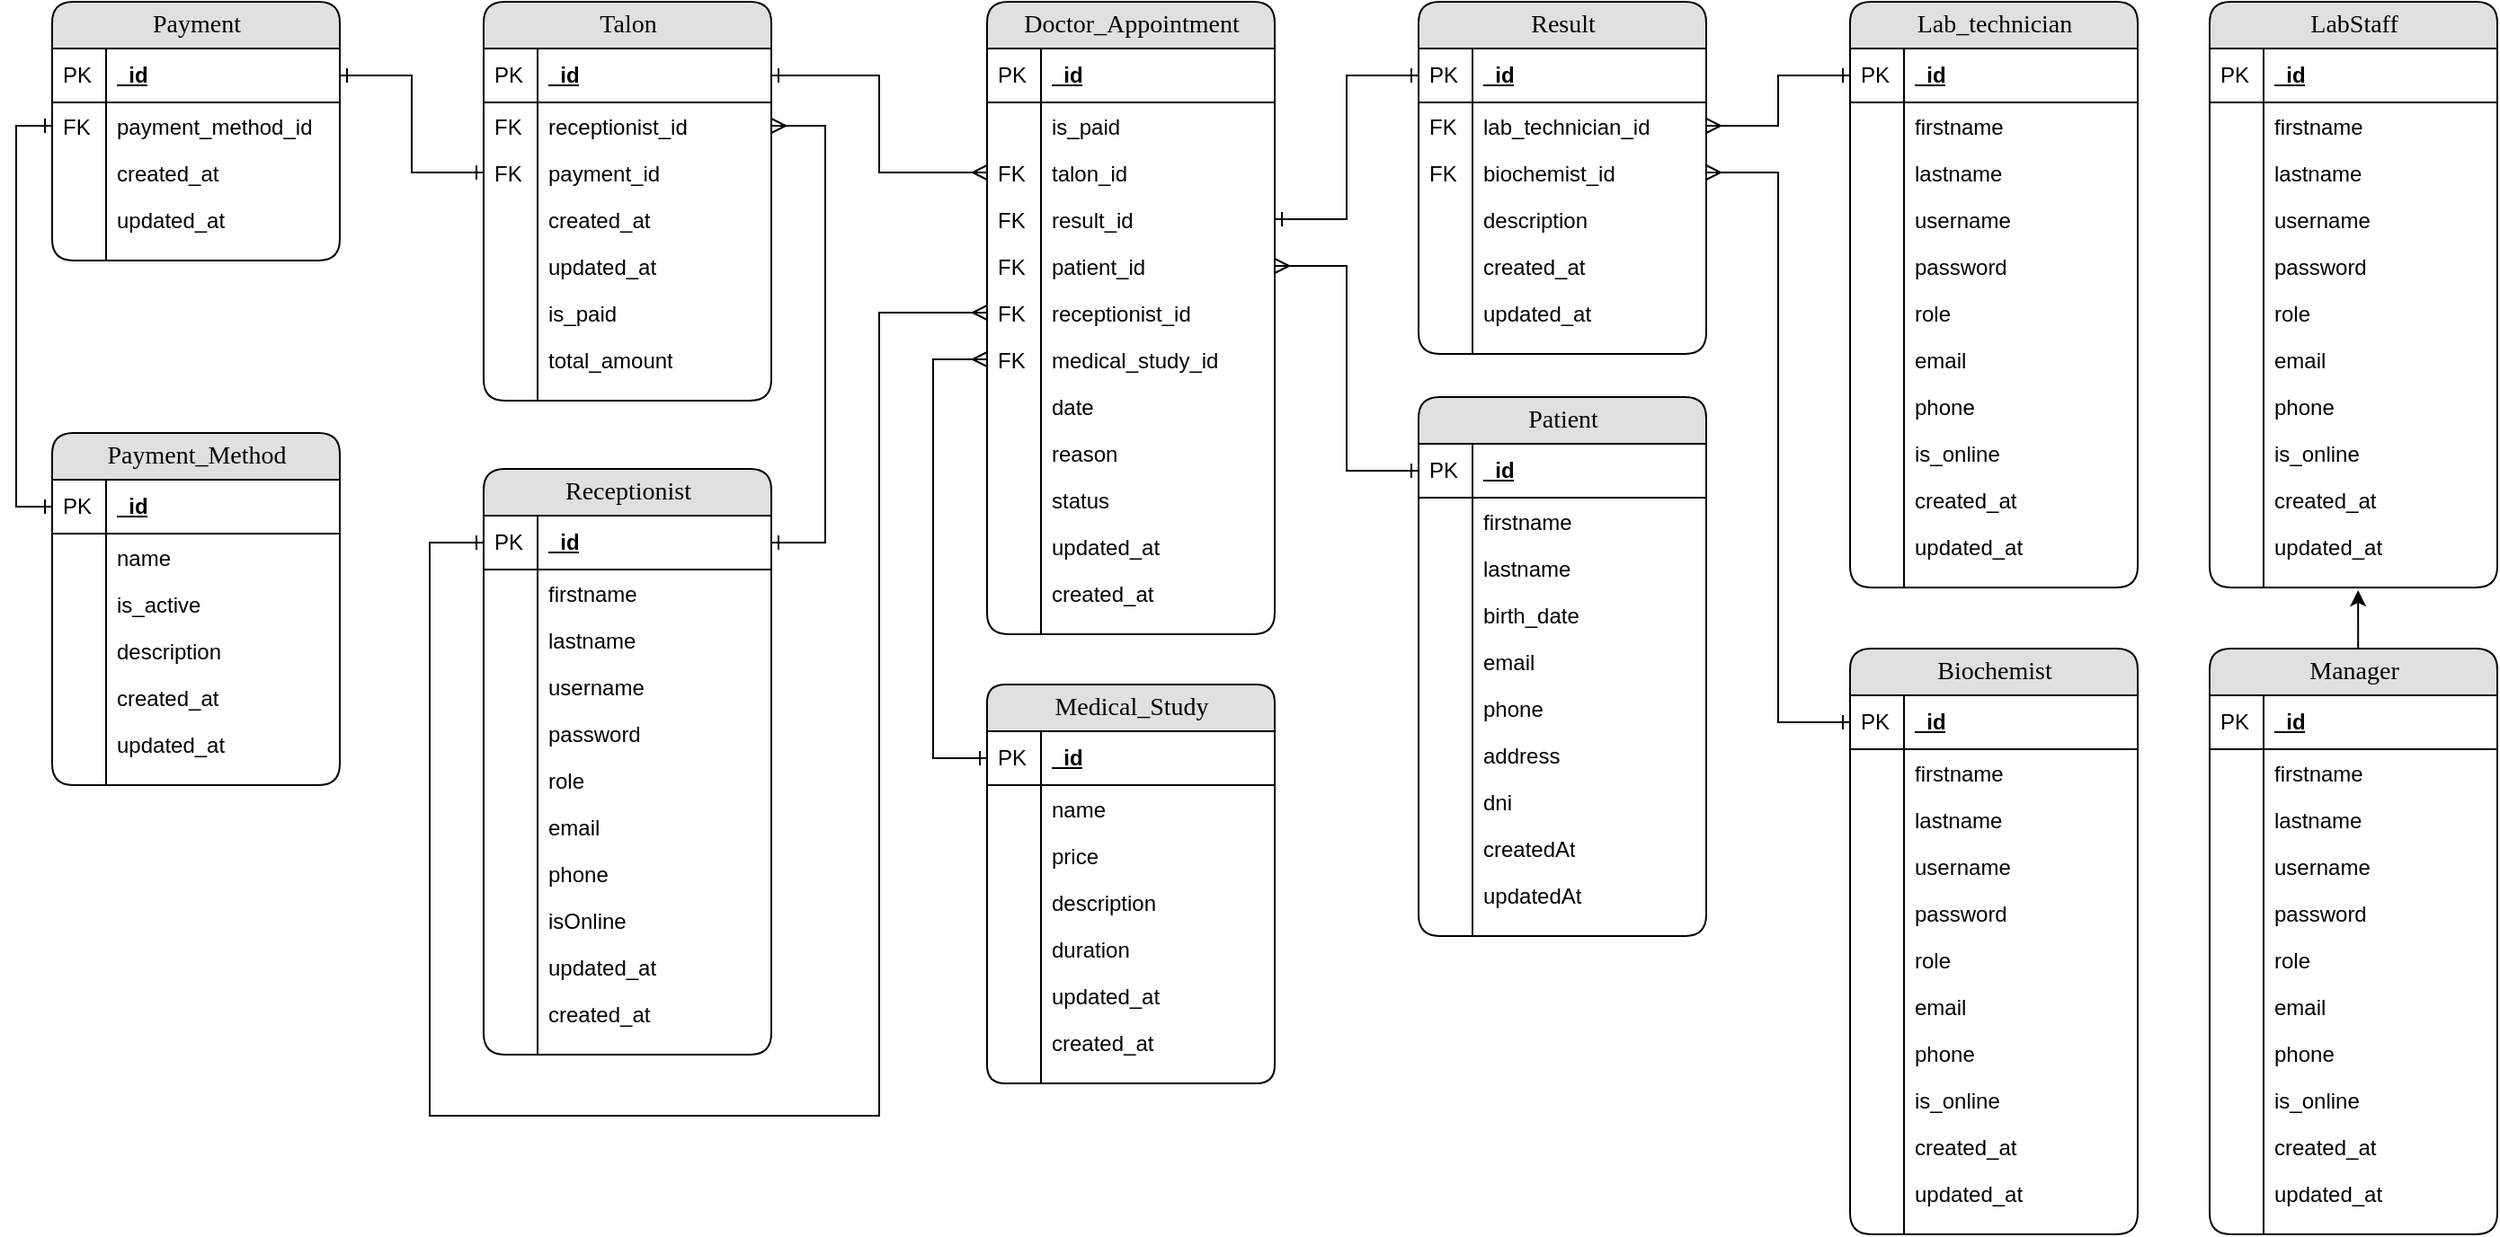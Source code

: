 <mxfile version="28.2.0">
  <diagram name="Page-1" id="e56a1550-8fbb-45ad-956c-1786394a9013">
    <mxGraphModel dx="3636" dy="2451" grid="1" gridSize="10" guides="1" tooltips="1" connect="1" arrows="1" fold="1" page="1" pageScale="1" pageWidth="1100" pageHeight="850" background="none" math="0" shadow="0">
      <root>
        <mxCell id="0" />
        <mxCell id="1" parent="0" />
        <mxCell id="2e49270ec7c68f3f-80" value="Manager" style="swimlane;html=1;fontStyle=0;childLayout=stackLayout;horizontal=1;startSize=26;fillColor=#e0e0e0;horizontalStack=0;resizeParent=1;resizeLast=0;collapsible=1;marginBottom=0;swimlaneFillColor=#ffffff;align=center;rounded=1;shadow=0;comic=0;labelBackgroundColor=none;strokeWidth=1;fontFamily=Verdana;fontSize=14;gradientColor=none;" parent="1" vertex="1">
          <mxGeometry x="40" y="-1000" width="160" height="326" as="geometry" />
        </mxCell>
        <mxCell id="2e49270ec7c68f3f-81" value="_id" style="shape=partialRectangle;top=0;left=0;right=0;bottom=1;html=1;align=left;verticalAlign=middle;fillColor=none;spacingLeft=34;spacingRight=4;whiteSpace=wrap;overflow=hidden;rotatable=0;points=[[0,0.5],[1,0.5]];portConstraint=eastwest;dropTarget=0;fontStyle=5;" parent="2e49270ec7c68f3f-80" vertex="1">
          <mxGeometry y="26" width="160" height="30" as="geometry" />
        </mxCell>
        <mxCell id="2e49270ec7c68f3f-82" value="PK" style="shape=partialRectangle;top=0;left=0;bottom=0;html=1;fillColor=none;align=left;verticalAlign=middle;spacingLeft=4;spacingRight=4;whiteSpace=wrap;overflow=hidden;rotatable=0;points=[];portConstraint=eastwest;part=1;" parent="2e49270ec7c68f3f-81" vertex="1" connectable="0">
          <mxGeometry width="30" height="30" as="geometry" />
        </mxCell>
        <mxCell id="2e49270ec7c68f3f-83" value="firstname" style="shape=partialRectangle;top=0;left=0;right=0;bottom=0;html=1;align=left;verticalAlign=top;fillColor=none;spacingLeft=34;spacingRight=4;whiteSpace=wrap;overflow=hidden;rotatable=0;points=[[0,0.5],[1,0.5]];portConstraint=eastwest;dropTarget=0;" parent="2e49270ec7c68f3f-80" vertex="1">
          <mxGeometry y="56" width="160" height="26" as="geometry" />
        </mxCell>
        <mxCell id="2e49270ec7c68f3f-84" value="" style="shape=partialRectangle;top=0;left=0;bottom=0;html=1;fillColor=none;align=left;verticalAlign=top;spacingLeft=4;spacingRight=4;whiteSpace=wrap;overflow=hidden;rotatable=0;points=[];portConstraint=eastwest;part=1;" parent="2e49270ec7c68f3f-83" vertex="1" connectable="0">
          <mxGeometry width="30" height="26" as="geometry" />
        </mxCell>
        <mxCell id="2e49270ec7c68f3f-85" value="lastname" style="shape=partialRectangle;top=0;left=0;right=0;bottom=0;html=1;align=left;verticalAlign=top;fillColor=none;spacingLeft=34;spacingRight=4;whiteSpace=wrap;overflow=hidden;rotatable=0;points=[[0,0.5],[1,0.5]];portConstraint=eastwest;dropTarget=0;" parent="2e49270ec7c68f3f-80" vertex="1">
          <mxGeometry y="82" width="160" height="26" as="geometry" />
        </mxCell>
        <mxCell id="2e49270ec7c68f3f-86" value="" style="shape=partialRectangle;top=0;left=0;bottom=0;html=1;fillColor=none;align=left;verticalAlign=top;spacingLeft=4;spacingRight=4;whiteSpace=wrap;overflow=hidden;rotatable=0;points=[];portConstraint=eastwest;part=1;" parent="2e49270ec7c68f3f-85" vertex="1" connectable="0">
          <mxGeometry width="30" height="26" as="geometry" />
        </mxCell>
        <mxCell id="2e49270ec7c68f3f-87" value="username" style="shape=partialRectangle;top=0;left=0;right=0;bottom=0;html=1;align=left;verticalAlign=top;fillColor=none;spacingLeft=34;spacingRight=4;whiteSpace=wrap;overflow=hidden;rotatable=0;points=[[0,0.5],[1,0.5]];portConstraint=eastwest;dropTarget=0;" parent="2e49270ec7c68f3f-80" vertex="1">
          <mxGeometry y="108" width="160" height="26" as="geometry" />
        </mxCell>
        <mxCell id="2e49270ec7c68f3f-88" value="" style="shape=partialRectangle;top=0;left=0;bottom=0;html=1;fillColor=none;align=left;verticalAlign=top;spacingLeft=4;spacingRight=4;whiteSpace=wrap;overflow=hidden;rotatable=0;points=[];portConstraint=eastwest;part=1;" parent="2e49270ec7c68f3f-87" vertex="1" connectable="0">
          <mxGeometry width="30" height="26" as="geometry" />
        </mxCell>
        <mxCell id="49cADLBPBtZ4L44L_sYj-3" value="password" style="shape=partialRectangle;top=0;left=0;right=0;bottom=0;html=1;align=left;verticalAlign=top;fillColor=none;spacingLeft=34;spacingRight=4;whiteSpace=wrap;overflow=hidden;rotatable=0;points=[[0,0.5],[1,0.5]];portConstraint=eastwest;dropTarget=0;" parent="2e49270ec7c68f3f-80" vertex="1">
          <mxGeometry y="134" width="160" height="26" as="geometry" />
        </mxCell>
        <mxCell id="49cADLBPBtZ4L44L_sYj-4" value="" style="shape=partialRectangle;top=0;left=0;bottom=0;html=1;fillColor=none;align=left;verticalAlign=top;spacingLeft=4;spacingRight=4;whiteSpace=wrap;overflow=hidden;rotatable=0;points=[];portConstraint=eastwest;part=1;" parent="49cADLBPBtZ4L44L_sYj-3" vertex="1" connectable="0">
          <mxGeometry width="30" height="26" as="geometry" />
        </mxCell>
        <mxCell id="49cADLBPBtZ4L44L_sYj-5" value="role" style="shape=partialRectangle;top=0;left=0;right=0;bottom=0;html=1;align=left;verticalAlign=top;fillColor=none;spacingLeft=34;spacingRight=4;whiteSpace=wrap;overflow=hidden;rotatable=0;points=[[0,0.5],[1,0.5]];portConstraint=eastwest;dropTarget=0;" parent="2e49270ec7c68f3f-80" vertex="1">
          <mxGeometry y="160" width="160" height="26" as="geometry" />
        </mxCell>
        <mxCell id="49cADLBPBtZ4L44L_sYj-6" value="" style="shape=partialRectangle;top=0;left=0;bottom=0;html=1;fillColor=none;align=left;verticalAlign=top;spacingLeft=4;spacingRight=4;whiteSpace=wrap;overflow=hidden;rotatable=0;points=[];portConstraint=eastwest;part=1;" parent="49cADLBPBtZ4L44L_sYj-5" vertex="1" connectable="0">
          <mxGeometry width="30" height="26" as="geometry" />
        </mxCell>
        <mxCell id="49cADLBPBtZ4L44L_sYj-7" value="email" style="shape=partialRectangle;top=0;left=0;right=0;bottom=0;html=1;align=left;verticalAlign=top;fillColor=none;spacingLeft=34;spacingRight=4;whiteSpace=wrap;overflow=hidden;rotatable=0;points=[[0,0.5],[1,0.5]];portConstraint=eastwest;dropTarget=0;" parent="2e49270ec7c68f3f-80" vertex="1">
          <mxGeometry y="186" width="160" height="26" as="geometry" />
        </mxCell>
        <mxCell id="49cADLBPBtZ4L44L_sYj-8" value="" style="shape=partialRectangle;top=0;left=0;bottom=0;html=1;fillColor=none;align=left;verticalAlign=top;spacingLeft=4;spacingRight=4;whiteSpace=wrap;overflow=hidden;rotatable=0;points=[];portConstraint=eastwest;part=1;" parent="49cADLBPBtZ4L44L_sYj-7" vertex="1" connectable="0">
          <mxGeometry width="30" height="26" as="geometry" />
        </mxCell>
        <mxCell id="49cADLBPBtZ4L44L_sYj-9" value="phone" style="shape=partialRectangle;top=0;left=0;right=0;bottom=0;html=1;align=left;verticalAlign=top;fillColor=none;spacingLeft=34;spacingRight=4;whiteSpace=wrap;overflow=hidden;rotatable=0;points=[[0,0.5],[1,0.5]];portConstraint=eastwest;dropTarget=0;" parent="2e49270ec7c68f3f-80" vertex="1">
          <mxGeometry y="212" width="160" height="26" as="geometry" />
        </mxCell>
        <mxCell id="49cADLBPBtZ4L44L_sYj-10" value="" style="shape=partialRectangle;top=0;left=0;bottom=0;html=1;fillColor=none;align=left;verticalAlign=top;spacingLeft=4;spacingRight=4;whiteSpace=wrap;overflow=hidden;rotatable=0;points=[];portConstraint=eastwest;part=1;" parent="49cADLBPBtZ4L44L_sYj-9" vertex="1" connectable="0">
          <mxGeometry width="30" height="26" as="geometry" />
        </mxCell>
        <mxCell id="TTPjQC0c32JVC69JOhkK-170" value="is_online" style="shape=partialRectangle;top=0;left=0;right=0;bottom=0;html=1;align=left;verticalAlign=top;fillColor=none;spacingLeft=34;spacingRight=4;whiteSpace=wrap;overflow=hidden;rotatable=0;points=[[0,0.5],[1,0.5]];portConstraint=eastwest;dropTarget=0;" vertex="1" parent="2e49270ec7c68f3f-80">
          <mxGeometry y="238" width="160" height="26" as="geometry" />
        </mxCell>
        <mxCell id="TTPjQC0c32JVC69JOhkK-171" value="" style="shape=partialRectangle;top=0;left=0;bottom=0;html=1;fillColor=none;align=left;verticalAlign=top;spacingLeft=4;spacingRight=4;whiteSpace=wrap;overflow=hidden;rotatable=0;points=[];portConstraint=eastwest;part=1;" vertex="1" connectable="0" parent="TTPjQC0c32JVC69JOhkK-170">
          <mxGeometry width="30" height="26" as="geometry" />
        </mxCell>
        <mxCell id="TTPjQC0c32JVC69JOhkK-83" value="created_at" style="shape=partialRectangle;top=0;left=0;right=0;bottom=0;html=1;align=left;verticalAlign=top;fillColor=none;spacingLeft=34;spacingRight=4;whiteSpace=wrap;overflow=hidden;rotatable=0;points=[[0,0.5],[1,0.5]];portConstraint=eastwest;dropTarget=0;" vertex="1" parent="2e49270ec7c68f3f-80">
          <mxGeometry y="264" width="160" height="26" as="geometry" />
        </mxCell>
        <mxCell id="TTPjQC0c32JVC69JOhkK-84" value="" style="shape=partialRectangle;top=0;left=0;bottom=0;html=1;fillColor=none;align=left;verticalAlign=top;spacingLeft=4;spacingRight=4;whiteSpace=wrap;overflow=hidden;rotatable=0;points=[];portConstraint=eastwest;part=1;" vertex="1" connectable="0" parent="TTPjQC0c32JVC69JOhkK-83">
          <mxGeometry width="30" height="26" as="geometry" />
        </mxCell>
        <mxCell id="TTPjQC0c32JVC69JOhkK-85" value="updated_at" style="shape=partialRectangle;top=0;left=0;right=0;bottom=0;html=1;align=left;verticalAlign=top;fillColor=none;spacingLeft=34;spacingRight=4;whiteSpace=wrap;overflow=hidden;rotatable=0;points=[[0,0.5],[1,0.5]];portConstraint=eastwest;dropTarget=0;" vertex="1" parent="2e49270ec7c68f3f-80">
          <mxGeometry y="290" width="160" height="26" as="geometry" />
        </mxCell>
        <mxCell id="TTPjQC0c32JVC69JOhkK-86" value="" style="shape=partialRectangle;top=0;left=0;bottom=0;html=1;fillColor=none;align=left;verticalAlign=top;spacingLeft=4;spacingRight=4;whiteSpace=wrap;overflow=hidden;rotatable=0;points=[];portConstraint=eastwest;part=1;" vertex="1" connectable="0" parent="TTPjQC0c32JVC69JOhkK-85">
          <mxGeometry width="30" height="26" as="geometry" />
        </mxCell>
        <mxCell id="2e49270ec7c68f3f-89" value="" style="shape=partialRectangle;top=0;left=0;right=0;bottom=0;html=1;align=left;verticalAlign=top;fillColor=none;spacingLeft=34;spacingRight=4;whiteSpace=wrap;overflow=hidden;rotatable=0;points=[[0,0.5],[1,0.5]];portConstraint=eastwest;dropTarget=0;" parent="2e49270ec7c68f3f-80" vertex="1">
          <mxGeometry y="316" width="160" height="10" as="geometry" />
        </mxCell>
        <mxCell id="2e49270ec7c68f3f-90" value="" style="shape=partialRectangle;top=0;left=0;bottom=0;html=1;fillColor=none;align=left;verticalAlign=top;spacingLeft=4;spacingRight=4;whiteSpace=wrap;overflow=hidden;rotatable=0;points=[];portConstraint=eastwest;part=1;" parent="2e49270ec7c68f3f-89" vertex="1" connectable="0">
          <mxGeometry width="30" height="10" as="geometry" />
        </mxCell>
        <mxCell id="49cADLBPBtZ4L44L_sYj-17" value="LabStaff" style="swimlane;html=1;fontStyle=0;childLayout=stackLayout;horizontal=1;startSize=26;fillColor=#e0e0e0;horizontalStack=0;resizeParent=1;resizeLast=0;collapsible=1;marginBottom=0;swimlaneFillColor=#ffffff;align=center;rounded=1;shadow=0;comic=0;labelBackgroundColor=none;strokeWidth=1;fontFamily=Verdana;fontSize=14;gradientColor=none;" parent="1" vertex="1">
          <mxGeometry x="40" y="-1360" width="160" height="326" as="geometry" />
        </mxCell>
        <mxCell id="49cADLBPBtZ4L44L_sYj-18" value="_id" style="shape=partialRectangle;top=0;left=0;right=0;bottom=1;html=1;align=left;verticalAlign=middle;fillColor=none;spacingLeft=34;spacingRight=4;whiteSpace=wrap;overflow=hidden;rotatable=0;points=[[0,0.5],[1,0.5]];portConstraint=eastwest;dropTarget=0;fontStyle=5;" parent="49cADLBPBtZ4L44L_sYj-17" vertex="1">
          <mxGeometry y="26" width="160" height="30" as="geometry" />
        </mxCell>
        <mxCell id="49cADLBPBtZ4L44L_sYj-19" value="PK" style="shape=partialRectangle;top=0;left=0;bottom=0;html=1;fillColor=none;align=left;verticalAlign=middle;spacingLeft=4;spacingRight=4;whiteSpace=wrap;overflow=hidden;rotatable=0;points=[];portConstraint=eastwest;part=1;" parent="49cADLBPBtZ4L44L_sYj-18" vertex="1" connectable="0">
          <mxGeometry width="30" height="30" as="geometry" />
        </mxCell>
        <mxCell id="49cADLBPBtZ4L44L_sYj-20" value="firstname" style="shape=partialRectangle;top=0;left=0;right=0;bottom=0;html=1;align=left;verticalAlign=top;fillColor=none;spacingLeft=34;spacingRight=4;whiteSpace=wrap;overflow=hidden;rotatable=0;points=[[0,0.5],[1,0.5]];portConstraint=eastwest;dropTarget=0;" parent="49cADLBPBtZ4L44L_sYj-17" vertex="1">
          <mxGeometry y="56" width="160" height="26" as="geometry" />
        </mxCell>
        <mxCell id="49cADLBPBtZ4L44L_sYj-21" value="" style="shape=partialRectangle;top=0;left=0;bottom=0;html=1;fillColor=none;align=left;verticalAlign=top;spacingLeft=4;spacingRight=4;whiteSpace=wrap;overflow=hidden;rotatable=0;points=[];portConstraint=eastwest;part=1;" parent="49cADLBPBtZ4L44L_sYj-20" vertex="1" connectable="0">
          <mxGeometry width="30" height="26" as="geometry" />
        </mxCell>
        <mxCell id="49cADLBPBtZ4L44L_sYj-22" value="lastname" style="shape=partialRectangle;top=0;left=0;right=0;bottom=0;html=1;align=left;verticalAlign=top;fillColor=none;spacingLeft=34;spacingRight=4;whiteSpace=wrap;overflow=hidden;rotatable=0;points=[[0,0.5],[1,0.5]];portConstraint=eastwest;dropTarget=0;" parent="49cADLBPBtZ4L44L_sYj-17" vertex="1">
          <mxGeometry y="82" width="160" height="26" as="geometry" />
        </mxCell>
        <mxCell id="49cADLBPBtZ4L44L_sYj-23" value="" style="shape=partialRectangle;top=0;left=0;bottom=0;html=1;fillColor=none;align=left;verticalAlign=top;spacingLeft=4;spacingRight=4;whiteSpace=wrap;overflow=hidden;rotatable=0;points=[];portConstraint=eastwest;part=1;" parent="49cADLBPBtZ4L44L_sYj-22" vertex="1" connectable="0">
          <mxGeometry width="30" height="26" as="geometry" />
        </mxCell>
        <mxCell id="49cADLBPBtZ4L44L_sYj-24" value="username" style="shape=partialRectangle;top=0;left=0;right=0;bottom=0;html=1;align=left;verticalAlign=top;fillColor=none;spacingLeft=34;spacingRight=4;whiteSpace=wrap;overflow=hidden;rotatable=0;points=[[0,0.5],[1,0.5]];portConstraint=eastwest;dropTarget=0;" parent="49cADLBPBtZ4L44L_sYj-17" vertex="1">
          <mxGeometry y="108" width="160" height="26" as="geometry" />
        </mxCell>
        <mxCell id="49cADLBPBtZ4L44L_sYj-25" value="" style="shape=partialRectangle;top=0;left=0;bottom=0;html=1;fillColor=none;align=left;verticalAlign=top;spacingLeft=4;spacingRight=4;whiteSpace=wrap;overflow=hidden;rotatable=0;points=[];portConstraint=eastwest;part=1;" parent="49cADLBPBtZ4L44L_sYj-24" vertex="1" connectable="0">
          <mxGeometry width="30" height="26" as="geometry" />
        </mxCell>
        <mxCell id="49cADLBPBtZ4L44L_sYj-26" value="password" style="shape=partialRectangle;top=0;left=0;right=0;bottom=0;html=1;align=left;verticalAlign=top;fillColor=none;spacingLeft=34;spacingRight=4;whiteSpace=wrap;overflow=hidden;rotatable=0;points=[[0,0.5],[1,0.5]];portConstraint=eastwest;dropTarget=0;" parent="49cADLBPBtZ4L44L_sYj-17" vertex="1">
          <mxGeometry y="134" width="160" height="26" as="geometry" />
        </mxCell>
        <mxCell id="49cADLBPBtZ4L44L_sYj-27" value="" style="shape=partialRectangle;top=0;left=0;bottom=0;html=1;fillColor=none;align=left;verticalAlign=top;spacingLeft=4;spacingRight=4;whiteSpace=wrap;overflow=hidden;rotatable=0;points=[];portConstraint=eastwest;part=1;" parent="49cADLBPBtZ4L44L_sYj-26" vertex="1" connectable="0">
          <mxGeometry width="30" height="26" as="geometry" />
        </mxCell>
        <mxCell id="49cADLBPBtZ4L44L_sYj-28" value="role" style="shape=partialRectangle;top=0;left=0;right=0;bottom=0;html=1;align=left;verticalAlign=top;fillColor=none;spacingLeft=34;spacingRight=4;whiteSpace=wrap;overflow=hidden;rotatable=0;points=[[0,0.5],[1,0.5]];portConstraint=eastwest;dropTarget=0;" parent="49cADLBPBtZ4L44L_sYj-17" vertex="1">
          <mxGeometry y="160" width="160" height="26" as="geometry" />
        </mxCell>
        <mxCell id="49cADLBPBtZ4L44L_sYj-29" value="" style="shape=partialRectangle;top=0;left=0;bottom=0;html=1;fillColor=none;align=left;verticalAlign=top;spacingLeft=4;spacingRight=4;whiteSpace=wrap;overflow=hidden;rotatable=0;points=[];portConstraint=eastwest;part=1;" parent="49cADLBPBtZ4L44L_sYj-28" vertex="1" connectable="0">
          <mxGeometry width="30" height="26" as="geometry" />
        </mxCell>
        <mxCell id="49cADLBPBtZ4L44L_sYj-30" value="email" style="shape=partialRectangle;top=0;left=0;right=0;bottom=0;html=1;align=left;verticalAlign=top;fillColor=none;spacingLeft=34;spacingRight=4;whiteSpace=wrap;overflow=hidden;rotatable=0;points=[[0,0.5],[1,0.5]];portConstraint=eastwest;dropTarget=0;" parent="49cADLBPBtZ4L44L_sYj-17" vertex="1">
          <mxGeometry y="186" width="160" height="26" as="geometry" />
        </mxCell>
        <mxCell id="49cADLBPBtZ4L44L_sYj-31" value="" style="shape=partialRectangle;top=0;left=0;bottom=0;html=1;fillColor=none;align=left;verticalAlign=top;spacingLeft=4;spacingRight=4;whiteSpace=wrap;overflow=hidden;rotatable=0;points=[];portConstraint=eastwest;part=1;" parent="49cADLBPBtZ4L44L_sYj-30" vertex="1" connectable="0">
          <mxGeometry width="30" height="26" as="geometry" />
        </mxCell>
        <mxCell id="49cADLBPBtZ4L44L_sYj-32" value="phone" style="shape=partialRectangle;top=0;left=0;right=0;bottom=0;html=1;align=left;verticalAlign=top;fillColor=none;spacingLeft=34;spacingRight=4;whiteSpace=wrap;overflow=hidden;rotatable=0;points=[[0,0.5],[1,0.5]];portConstraint=eastwest;dropTarget=0;" parent="49cADLBPBtZ4L44L_sYj-17" vertex="1">
          <mxGeometry y="212" width="160" height="26" as="geometry" />
        </mxCell>
        <mxCell id="49cADLBPBtZ4L44L_sYj-33" value="" style="shape=partialRectangle;top=0;left=0;bottom=0;html=1;fillColor=none;align=left;verticalAlign=top;spacingLeft=4;spacingRight=4;whiteSpace=wrap;overflow=hidden;rotatable=0;points=[];portConstraint=eastwest;part=1;" parent="49cADLBPBtZ4L44L_sYj-32" vertex="1" connectable="0">
          <mxGeometry width="30" height="26" as="geometry" />
        </mxCell>
        <mxCell id="49cADLBPBtZ4L44L_sYj-34" value="is_online" style="shape=partialRectangle;top=0;left=0;right=0;bottom=0;html=1;align=left;verticalAlign=top;fillColor=none;spacingLeft=34;spacingRight=4;whiteSpace=wrap;overflow=hidden;rotatable=0;points=[[0,0.5],[1,0.5]];portConstraint=eastwest;dropTarget=0;" parent="49cADLBPBtZ4L44L_sYj-17" vertex="1">
          <mxGeometry y="238" width="160" height="26" as="geometry" />
        </mxCell>
        <mxCell id="49cADLBPBtZ4L44L_sYj-35" value="" style="shape=partialRectangle;top=0;left=0;bottom=0;html=1;fillColor=none;align=left;verticalAlign=top;spacingLeft=4;spacingRight=4;whiteSpace=wrap;overflow=hidden;rotatable=0;points=[];portConstraint=eastwest;part=1;" parent="49cADLBPBtZ4L44L_sYj-34" vertex="1" connectable="0">
          <mxGeometry width="30" height="26" as="geometry" />
        </mxCell>
        <mxCell id="TTPjQC0c32JVC69JOhkK-67" value="created_at" style="shape=partialRectangle;top=0;left=0;right=0;bottom=0;html=1;align=left;verticalAlign=top;fillColor=none;spacingLeft=34;spacingRight=4;whiteSpace=wrap;overflow=hidden;rotatable=0;points=[[0,0.5],[1,0.5]];portConstraint=eastwest;dropTarget=0;" vertex="1" parent="49cADLBPBtZ4L44L_sYj-17">
          <mxGeometry y="264" width="160" height="26" as="geometry" />
        </mxCell>
        <mxCell id="TTPjQC0c32JVC69JOhkK-68" value="" style="shape=partialRectangle;top=0;left=0;bottom=0;html=1;fillColor=none;align=left;verticalAlign=top;spacingLeft=4;spacingRight=4;whiteSpace=wrap;overflow=hidden;rotatable=0;points=[];portConstraint=eastwest;part=1;" vertex="1" connectable="0" parent="TTPjQC0c32JVC69JOhkK-67">
          <mxGeometry width="30" height="26" as="geometry" />
        </mxCell>
        <mxCell id="TTPjQC0c32JVC69JOhkK-69" value="updated_at" style="shape=partialRectangle;top=0;left=0;right=0;bottom=0;html=1;align=left;verticalAlign=top;fillColor=none;spacingLeft=34;spacingRight=4;whiteSpace=wrap;overflow=hidden;rotatable=0;points=[[0,0.5],[1,0.5]];portConstraint=eastwest;dropTarget=0;" vertex="1" parent="49cADLBPBtZ4L44L_sYj-17">
          <mxGeometry y="290" width="160" height="26" as="geometry" />
        </mxCell>
        <mxCell id="TTPjQC0c32JVC69JOhkK-70" value="" style="shape=partialRectangle;top=0;left=0;bottom=0;html=1;fillColor=none;align=left;verticalAlign=top;spacingLeft=4;spacingRight=4;whiteSpace=wrap;overflow=hidden;rotatable=0;points=[];portConstraint=eastwest;part=1;" vertex="1" connectable="0" parent="TTPjQC0c32JVC69JOhkK-69">
          <mxGeometry width="30" height="26" as="geometry" />
        </mxCell>
        <mxCell id="49cADLBPBtZ4L44L_sYj-40" value="" style="shape=partialRectangle;top=0;left=0;right=0;bottom=0;html=1;align=left;verticalAlign=top;fillColor=none;spacingLeft=34;spacingRight=4;whiteSpace=wrap;overflow=hidden;rotatable=0;points=[[0,0.5],[1,0.5]];portConstraint=eastwest;dropTarget=0;" parent="49cADLBPBtZ4L44L_sYj-17" vertex="1">
          <mxGeometry y="316" width="160" height="10" as="geometry" />
        </mxCell>
        <mxCell id="49cADLBPBtZ4L44L_sYj-41" value="" style="shape=partialRectangle;top=0;left=0;bottom=0;html=1;fillColor=none;align=left;verticalAlign=top;spacingLeft=4;spacingRight=4;whiteSpace=wrap;overflow=hidden;rotatable=0;points=[];portConstraint=eastwest;part=1;" parent="49cADLBPBtZ4L44L_sYj-40" vertex="1" connectable="0">
          <mxGeometry width="30" height="10" as="geometry" />
        </mxCell>
        <mxCell id="49cADLBPBtZ4L44L_sYj-54" value="Medical_Study" style="swimlane;html=1;fontStyle=0;childLayout=stackLayout;horizontal=1;startSize=26;fillColor=#e0e0e0;horizontalStack=0;resizeParent=1;resizeLast=0;collapsible=1;marginBottom=0;swimlaneFillColor=#ffffff;align=center;rounded=1;shadow=0;comic=0;labelBackgroundColor=none;strokeWidth=1;fontFamily=Verdana;fontSize=14;gradientColor=none;arcSize=13;" parent="1" vertex="1">
          <mxGeometry x="-640" y="-980" width="160" height="222" as="geometry">
            <mxRectangle x="-610" y="-1280" width="130" height="30" as="alternateBounds" />
          </mxGeometry>
        </mxCell>
        <mxCell id="49cADLBPBtZ4L44L_sYj-55" value="_id" style="shape=partialRectangle;top=0;left=0;right=0;bottom=1;html=1;align=left;verticalAlign=middle;fillColor=none;spacingLeft=34;spacingRight=4;whiteSpace=wrap;overflow=hidden;rotatable=0;points=[[0,0.5],[1,0.5]];portConstraint=eastwest;dropTarget=0;fontStyle=5;" parent="49cADLBPBtZ4L44L_sYj-54" vertex="1">
          <mxGeometry y="26" width="160" height="30" as="geometry" />
        </mxCell>
        <mxCell id="49cADLBPBtZ4L44L_sYj-56" value="PK" style="shape=partialRectangle;top=0;left=0;bottom=0;html=1;fillColor=none;align=left;verticalAlign=middle;spacingLeft=4;spacingRight=4;whiteSpace=wrap;overflow=hidden;rotatable=0;points=[];portConstraint=eastwest;part=1;" parent="49cADLBPBtZ4L44L_sYj-55" vertex="1" connectable="0">
          <mxGeometry width="30" height="30" as="geometry" />
        </mxCell>
        <mxCell id="49cADLBPBtZ4L44L_sYj-57" value="name" style="shape=partialRectangle;top=0;left=0;right=0;bottom=0;html=1;align=left;verticalAlign=top;fillColor=none;spacingLeft=34;spacingRight=4;whiteSpace=wrap;overflow=hidden;rotatable=0;points=[[0,0.5],[1,0.5]];portConstraint=eastwest;dropTarget=0;" parent="49cADLBPBtZ4L44L_sYj-54" vertex="1">
          <mxGeometry y="56" width="160" height="26" as="geometry" />
        </mxCell>
        <mxCell id="49cADLBPBtZ4L44L_sYj-58" value="" style="shape=partialRectangle;top=0;left=0;bottom=0;html=1;fillColor=none;align=left;verticalAlign=top;spacingLeft=4;spacingRight=4;whiteSpace=wrap;overflow=hidden;rotatable=0;points=[];portConstraint=eastwest;part=1;" parent="49cADLBPBtZ4L44L_sYj-57" vertex="1" connectable="0">
          <mxGeometry width="30" height="26" as="geometry" />
        </mxCell>
        <mxCell id="49cADLBPBtZ4L44L_sYj-59" value="price" style="shape=partialRectangle;top=0;left=0;right=0;bottom=0;html=1;align=left;verticalAlign=top;fillColor=none;spacingLeft=34;spacingRight=4;whiteSpace=wrap;overflow=hidden;rotatable=0;points=[[0,0.5],[1,0.5]];portConstraint=eastwest;dropTarget=0;" parent="49cADLBPBtZ4L44L_sYj-54" vertex="1">
          <mxGeometry y="82" width="160" height="26" as="geometry" />
        </mxCell>
        <mxCell id="49cADLBPBtZ4L44L_sYj-60" value="" style="shape=partialRectangle;top=0;left=0;bottom=0;html=1;fillColor=none;align=left;verticalAlign=top;spacingLeft=4;spacingRight=4;whiteSpace=wrap;overflow=hidden;rotatable=0;points=[];portConstraint=eastwest;part=1;" parent="49cADLBPBtZ4L44L_sYj-59" vertex="1" connectable="0">
          <mxGeometry width="30" height="26" as="geometry" />
        </mxCell>
        <mxCell id="49cADLBPBtZ4L44L_sYj-61" value="description" style="shape=partialRectangle;top=0;left=0;right=0;bottom=0;html=1;align=left;verticalAlign=top;fillColor=none;spacingLeft=34;spacingRight=4;whiteSpace=wrap;overflow=hidden;rotatable=0;points=[[0,0.5],[1,0.5]];portConstraint=eastwest;dropTarget=0;" parent="49cADLBPBtZ4L44L_sYj-54" vertex="1">
          <mxGeometry y="108" width="160" height="26" as="geometry" />
        </mxCell>
        <mxCell id="49cADLBPBtZ4L44L_sYj-62" value="" style="shape=partialRectangle;top=0;left=0;bottom=0;html=1;fillColor=none;align=left;verticalAlign=top;spacingLeft=4;spacingRight=4;whiteSpace=wrap;overflow=hidden;rotatable=0;points=[];portConstraint=eastwest;part=1;" parent="49cADLBPBtZ4L44L_sYj-61" vertex="1" connectable="0">
          <mxGeometry width="30" height="26" as="geometry" />
        </mxCell>
        <mxCell id="49cADLBPBtZ4L44L_sYj-63" value="duration&lt;div&gt;&lt;br&gt;&lt;/div&gt;" style="shape=partialRectangle;top=0;left=0;right=0;bottom=0;html=1;align=left;verticalAlign=top;fillColor=none;spacingLeft=34;spacingRight=4;whiteSpace=wrap;overflow=hidden;rotatable=0;points=[[0,0.5],[1,0.5]];portConstraint=eastwest;dropTarget=0;" parent="49cADLBPBtZ4L44L_sYj-54" vertex="1">
          <mxGeometry y="134" width="160" height="26" as="geometry" />
        </mxCell>
        <mxCell id="49cADLBPBtZ4L44L_sYj-64" value="" style="shape=partialRectangle;top=0;left=0;bottom=0;html=1;fillColor=none;align=left;verticalAlign=top;spacingLeft=4;spacingRight=4;whiteSpace=wrap;overflow=hidden;rotatable=0;points=[];portConstraint=eastwest;part=1;" parent="49cADLBPBtZ4L44L_sYj-63" vertex="1" connectable="0">
          <mxGeometry width="30" height="26" as="geometry" />
        </mxCell>
        <mxCell id="TTPjQC0c32JVC69JOhkK-65" value="updated_at" style="shape=partialRectangle;top=0;left=0;right=0;bottom=0;html=1;align=left;verticalAlign=top;fillColor=none;spacingLeft=34;spacingRight=4;whiteSpace=wrap;overflow=hidden;rotatable=0;points=[[0,0.5],[1,0.5]];portConstraint=eastwest;dropTarget=0;" vertex="1" parent="49cADLBPBtZ4L44L_sYj-54">
          <mxGeometry y="160" width="160" height="26" as="geometry" />
        </mxCell>
        <mxCell id="TTPjQC0c32JVC69JOhkK-66" value="" style="shape=partialRectangle;top=0;left=0;bottom=0;html=1;fillColor=none;align=left;verticalAlign=top;spacingLeft=4;spacingRight=4;whiteSpace=wrap;overflow=hidden;rotatable=0;points=[];portConstraint=eastwest;part=1;" vertex="1" connectable="0" parent="TTPjQC0c32JVC69JOhkK-65">
          <mxGeometry width="30" height="26" as="geometry" />
        </mxCell>
        <mxCell id="TTPjQC0c32JVC69JOhkK-63" value="created_at" style="shape=partialRectangle;top=0;left=0;right=0;bottom=0;html=1;align=left;verticalAlign=top;fillColor=none;spacingLeft=34;spacingRight=4;whiteSpace=wrap;overflow=hidden;rotatable=0;points=[[0,0.5],[1,0.5]];portConstraint=eastwest;dropTarget=0;" vertex="1" parent="49cADLBPBtZ4L44L_sYj-54">
          <mxGeometry y="186" width="160" height="26" as="geometry" />
        </mxCell>
        <mxCell id="TTPjQC0c32JVC69JOhkK-64" value="" style="shape=partialRectangle;top=0;left=0;bottom=0;html=1;fillColor=none;align=left;verticalAlign=top;spacingLeft=4;spacingRight=4;whiteSpace=wrap;overflow=hidden;rotatable=0;points=[];portConstraint=eastwest;part=1;" vertex="1" connectable="0" parent="TTPjQC0c32JVC69JOhkK-63">
          <mxGeometry width="30" height="26" as="geometry" />
        </mxCell>
        <mxCell id="49cADLBPBtZ4L44L_sYj-77" value="" style="shape=partialRectangle;top=0;left=0;right=0;bottom=0;html=1;align=left;verticalAlign=top;fillColor=none;spacingLeft=34;spacingRight=4;whiteSpace=wrap;overflow=hidden;rotatable=0;points=[[0,0.5],[1,0.5]];portConstraint=eastwest;dropTarget=0;" parent="49cADLBPBtZ4L44L_sYj-54" vertex="1">
          <mxGeometry y="212" width="160" height="10" as="geometry" />
        </mxCell>
        <mxCell id="49cADLBPBtZ4L44L_sYj-78" value="" style="shape=partialRectangle;top=0;left=0;bottom=0;html=1;fillColor=none;align=left;verticalAlign=top;spacingLeft=4;spacingRight=4;whiteSpace=wrap;overflow=hidden;rotatable=0;points=[];portConstraint=eastwest;part=1;" parent="49cADLBPBtZ4L44L_sYj-77" vertex="1" connectable="0">
          <mxGeometry width="30" height="10" as="geometry" />
        </mxCell>
        <mxCell id="49cADLBPBtZ4L44L_sYj-80" value="Receptionist" style="swimlane;html=1;fontStyle=0;childLayout=stackLayout;horizontal=1;startSize=26;fillColor=#e0e0e0;horizontalStack=0;resizeParent=1;resizeLast=0;collapsible=1;marginBottom=0;swimlaneFillColor=#ffffff;align=center;rounded=1;shadow=0;comic=0;labelBackgroundColor=none;strokeWidth=1;fontFamily=Verdana;fontSize=14;gradientColor=none;" parent="1" vertex="1">
          <mxGeometry x="-920" y="-1100" width="160" height="326" as="geometry" />
        </mxCell>
        <mxCell id="49cADLBPBtZ4L44L_sYj-81" value="_id" style="shape=partialRectangle;top=0;left=0;right=0;bottom=1;html=1;align=left;verticalAlign=middle;fillColor=none;spacingLeft=34;spacingRight=4;whiteSpace=wrap;overflow=hidden;rotatable=0;points=[[0,0.5],[1,0.5]];portConstraint=eastwest;dropTarget=0;fontStyle=5;" parent="49cADLBPBtZ4L44L_sYj-80" vertex="1">
          <mxGeometry y="26" width="160" height="30" as="geometry" />
        </mxCell>
        <mxCell id="49cADLBPBtZ4L44L_sYj-82" value="PK" style="shape=partialRectangle;top=0;left=0;bottom=0;html=1;fillColor=none;align=left;verticalAlign=middle;spacingLeft=4;spacingRight=4;whiteSpace=wrap;overflow=hidden;rotatable=0;points=[];portConstraint=eastwest;part=1;" parent="49cADLBPBtZ4L44L_sYj-81" vertex="1" connectable="0">
          <mxGeometry width="30" height="30" as="geometry" />
        </mxCell>
        <mxCell id="49cADLBPBtZ4L44L_sYj-83" value="firstname" style="shape=partialRectangle;top=0;left=0;right=0;bottom=0;html=1;align=left;verticalAlign=top;fillColor=none;spacingLeft=34;spacingRight=4;whiteSpace=wrap;overflow=hidden;rotatable=0;points=[[0,0.5],[1,0.5]];portConstraint=eastwest;dropTarget=0;" parent="49cADLBPBtZ4L44L_sYj-80" vertex="1">
          <mxGeometry y="56" width="160" height="26" as="geometry" />
        </mxCell>
        <mxCell id="49cADLBPBtZ4L44L_sYj-84" value="" style="shape=partialRectangle;top=0;left=0;bottom=0;html=1;fillColor=none;align=left;verticalAlign=top;spacingLeft=4;spacingRight=4;whiteSpace=wrap;overflow=hidden;rotatable=0;points=[];portConstraint=eastwest;part=1;" parent="49cADLBPBtZ4L44L_sYj-83" vertex="1" connectable="0">
          <mxGeometry width="30" height="26" as="geometry" />
        </mxCell>
        <mxCell id="49cADLBPBtZ4L44L_sYj-85" value="lastname" style="shape=partialRectangle;top=0;left=0;right=0;bottom=0;html=1;align=left;verticalAlign=top;fillColor=none;spacingLeft=34;spacingRight=4;whiteSpace=wrap;overflow=hidden;rotatable=0;points=[[0,0.5],[1,0.5]];portConstraint=eastwest;dropTarget=0;" parent="49cADLBPBtZ4L44L_sYj-80" vertex="1">
          <mxGeometry y="82" width="160" height="26" as="geometry" />
        </mxCell>
        <mxCell id="49cADLBPBtZ4L44L_sYj-86" value="" style="shape=partialRectangle;top=0;left=0;bottom=0;html=1;fillColor=none;align=left;verticalAlign=top;spacingLeft=4;spacingRight=4;whiteSpace=wrap;overflow=hidden;rotatable=0;points=[];portConstraint=eastwest;part=1;" parent="49cADLBPBtZ4L44L_sYj-85" vertex="1" connectable="0">
          <mxGeometry width="30" height="26" as="geometry" />
        </mxCell>
        <mxCell id="49cADLBPBtZ4L44L_sYj-87" value="username" style="shape=partialRectangle;top=0;left=0;right=0;bottom=0;html=1;align=left;verticalAlign=top;fillColor=none;spacingLeft=34;spacingRight=4;whiteSpace=wrap;overflow=hidden;rotatable=0;points=[[0,0.5],[1,0.5]];portConstraint=eastwest;dropTarget=0;" parent="49cADLBPBtZ4L44L_sYj-80" vertex="1">
          <mxGeometry y="108" width="160" height="26" as="geometry" />
        </mxCell>
        <mxCell id="49cADLBPBtZ4L44L_sYj-88" value="" style="shape=partialRectangle;top=0;left=0;bottom=0;html=1;fillColor=none;align=left;verticalAlign=top;spacingLeft=4;spacingRight=4;whiteSpace=wrap;overflow=hidden;rotatable=0;points=[];portConstraint=eastwest;part=1;" parent="49cADLBPBtZ4L44L_sYj-87" vertex="1" connectable="0">
          <mxGeometry width="30" height="26" as="geometry" />
        </mxCell>
        <mxCell id="49cADLBPBtZ4L44L_sYj-89" value="password" style="shape=partialRectangle;top=0;left=0;right=0;bottom=0;html=1;align=left;verticalAlign=top;fillColor=none;spacingLeft=34;spacingRight=4;whiteSpace=wrap;overflow=hidden;rotatable=0;points=[[0,0.5],[1,0.5]];portConstraint=eastwest;dropTarget=0;" parent="49cADLBPBtZ4L44L_sYj-80" vertex="1">
          <mxGeometry y="134" width="160" height="26" as="geometry" />
        </mxCell>
        <mxCell id="49cADLBPBtZ4L44L_sYj-90" value="" style="shape=partialRectangle;top=0;left=0;bottom=0;html=1;fillColor=none;align=left;verticalAlign=top;spacingLeft=4;spacingRight=4;whiteSpace=wrap;overflow=hidden;rotatable=0;points=[];portConstraint=eastwest;part=1;" parent="49cADLBPBtZ4L44L_sYj-89" vertex="1" connectable="0">
          <mxGeometry width="30" height="26" as="geometry" />
        </mxCell>
        <mxCell id="49cADLBPBtZ4L44L_sYj-91" value="role" style="shape=partialRectangle;top=0;left=0;right=0;bottom=0;html=1;align=left;verticalAlign=top;fillColor=none;spacingLeft=34;spacingRight=4;whiteSpace=wrap;overflow=hidden;rotatable=0;points=[[0,0.5],[1,0.5]];portConstraint=eastwest;dropTarget=0;" parent="49cADLBPBtZ4L44L_sYj-80" vertex="1">
          <mxGeometry y="160" width="160" height="26" as="geometry" />
        </mxCell>
        <mxCell id="49cADLBPBtZ4L44L_sYj-92" value="" style="shape=partialRectangle;top=0;left=0;bottom=0;html=1;fillColor=none;align=left;verticalAlign=top;spacingLeft=4;spacingRight=4;whiteSpace=wrap;overflow=hidden;rotatable=0;points=[];portConstraint=eastwest;part=1;" parent="49cADLBPBtZ4L44L_sYj-91" vertex="1" connectable="0">
          <mxGeometry width="30" height="26" as="geometry" />
        </mxCell>
        <mxCell id="49cADLBPBtZ4L44L_sYj-93" value="email" style="shape=partialRectangle;top=0;left=0;right=0;bottom=0;html=1;align=left;verticalAlign=top;fillColor=none;spacingLeft=34;spacingRight=4;whiteSpace=wrap;overflow=hidden;rotatable=0;points=[[0,0.5],[1,0.5]];portConstraint=eastwest;dropTarget=0;" parent="49cADLBPBtZ4L44L_sYj-80" vertex="1">
          <mxGeometry y="186" width="160" height="26" as="geometry" />
        </mxCell>
        <mxCell id="49cADLBPBtZ4L44L_sYj-94" value="" style="shape=partialRectangle;top=0;left=0;bottom=0;html=1;fillColor=none;align=left;verticalAlign=top;spacingLeft=4;spacingRight=4;whiteSpace=wrap;overflow=hidden;rotatable=0;points=[];portConstraint=eastwest;part=1;" parent="49cADLBPBtZ4L44L_sYj-93" vertex="1" connectable="0">
          <mxGeometry width="30" height="26" as="geometry" />
        </mxCell>
        <mxCell id="49cADLBPBtZ4L44L_sYj-95" value="phone" style="shape=partialRectangle;top=0;left=0;right=0;bottom=0;html=1;align=left;verticalAlign=top;fillColor=none;spacingLeft=34;spacingRight=4;whiteSpace=wrap;overflow=hidden;rotatable=0;points=[[0,0.5],[1,0.5]];portConstraint=eastwest;dropTarget=0;" parent="49cADLBPBtZ4L44L_sYj-80" vertex="1">
          <mxGeometry y="212" width="160" height="26" as="geometry" />
        </mxCell>
        <mxCell id="49cADLBPBtZ4L44L_sYj-96" value="" style="shape=partialRectangle;top=0;left=0;bottom=0;html=1;fillColor=none;align=left;verticalAlign=top;spacingLeft=4;spacingRight=4;whiteSpace=wrap;overflow=hidden;rotatable=0;points=[];portConstraint=eastwest;part=1;" parent="49cADLBPBtZ4L44L_sYj-95" vertex="1" connectable="0">
          <mxGeometry width="30" height="26" as="geometry" />
        </mxCell>
        <mxCell id="49cADLBPBtZ4L44L_sYj-97" value="isOnline" style="shape=partialRectangle;top=0;left=0;right=0;bottom=0;html=1;align=left;verticalAlign=top;fillColor=none;spacingLeft=34;spacingRight=4;whiteSpace=wrap;overflow=hidden;rotatable=0;points=[[0,0.5],[1,0.5]];portConstraint=eastwest;dropTarget=0;" parent="49cADLBPBtZ4L44L_sYj-80" vertex="1">
          <mxGeometry y="238" width="160" height="26" as="geometry" />
        </mxCell>
        <mxCell id="49cADLBPBtZ4L44L_sYj-98" value="" style="shape=partialRectangle;top=0;left=0;bottom=0;html=1;fillColor=none;align=left;verticalAlign=top;spacingLeft=4;spacingRight=4;whiteSpace=wrap;overflow=hidden;rotatable=0;points=[];portConstraint=eastwest;part=1;" parent="49cADLBPBtZ4L44L_sYj-97" vertex="1" connectable="0">
          <mxGeometry width="30" height="26" as="geometry" />
        </mxCell>
        <mxCell id="TTPjQC0c32JVC69JOhkK-81" value="updated_at" style="shape=partialRectangle;top=0;left=0;right=0;bottom=0;html=1;align=left;verticalAlign=top;fillColor=none;spacingLeft=34;spacingRight=4;whiteSpace=wrap;overflow=hidden;rotatable=0;points=[[0,0.5],[1,0.5]];portConstraint=eastwest;dropTarget=0;" vertex="1" parent="49cADLBPBtZ4L44L_sYj-80">
          <mxGeometry y="264" width="160" height="26" as="geometry" />
        </mxCell>
        <mxCell id="TTPjQC0c32JVC69JOhkK-82" value="" style="shape=partialRectangle;top=0;left=0;bottom=0;html=1;fillColor=none;align=left;verticalAlign=top;spacingLeft=4;spacingRight=4;whiteSpace=wrap;overflow=hidden;rotatable=0;points=[];portConstraint=eastwest;part=1;" vertex="1" connectable="0" parent="TTPjQC0c32JVC69JOhkK-81">
          <mxGeometry width="30" height="26" as="geometry" />
        </mxCell>
        <mxCell id="TTPjQC0c32JVC69JOhkK-79" value="created_at" style="shape=partialRectangle;top=0;left=0;right=0;bottom=0;html=1;align=left;verticalAlign=top;fillColor=none;spacingLeft=34;spacingRight=4;whiteSpace=wrap;overflow=hidden;rotatable=0;points=[[0,0.5],[1,0.5]];portConstraint=eastwest;dropTarget=0;" vertex="1" parent="49cADLBPBtZ4L44L_sYj-80">
          <mxGeometry y="290" width="160" height="26" as="geometry" />
        </mxCell>
        <mxCell id="TTPjQC0c32JVC69JOhkK-80" value="" style="shape=partialRectangle;top=0;left=0;bottom=0;html=1;fillColor=none;align=left;verticalAlign=top;spacingLeft=4;spacingRight=4;whiteSpace=wrap;overflow=hidden;rotatable=0;points=[];portConstraint=eastwest;part=1;" vertex="1" connectable="0" parent="TTPjQC0c32JVC69JOhkK-79">
          <mxGeometry width="30" height="26" as="geometry" />
        </mxCell>
        <mxCell id="49cADLBPBtZ4L44L_sYj-103" value="" style="shape=partialRectangle;top=0;left=0;right=0;bottom=0;html=1;align=left;verticalAlign=top;fillColor=none;spacingLeft=34;spacingRight=4;whiteSpace=wrap;overflow=hidden;rotatable=0;points=[[0,0.5],[1,0.5]];portConstraint=eastwest;dropTarget=0;" parent="49cADLBPBtZ4L44L_sYj-80" vertex="1">
          <mxGeometry y="316" width="160" height="10" as="geometry" />
        </mxCell>
        <mxCell id="49cADLBPBtZ4L44L_sYj-104" value="" style="shape=partialRectangle;top=0;left=0;bottom=0;html=1;fillColor=none;align=left;verticalAlign=top;spacingLeft=4;spacingRight=4;whiteSpace=wrap;overflow=hidden;rotatable=0;points=[];portConstraint=eastwest;part=1;" parent="49cADLBPBtZ4L44L_sYj-103" vertex="1" connectable="0">
          <mxGeometry width="30" height="10" as="geometry" />
        </mxCell>
        <mxCell id="49cADLBPBtZ4L44L_sYj-105" value="Lab_technician" style="swimlane;html=1;fontStyle=0;childLayout=stackLayout;horizontal=1;startSize=26;fillColor=#e0e0e0;horizontalStack=0;resizeParent=1;resizeLast=0;collapsible=1;marginBottom=0;swimlaneFillColor=#ffffff;align=center;rounded=1;shadow=0;comic=0;labelBackgroundColor=none;strokeWidth=1;fontFamily=Verdana;fontSize=14;gradientColor=none;" parent="1" vertex="1">
          <mxGeometry x="-160" y="-1360" width="160" height="326" as="geometry" />
        </mxCell>
        <mxCell id="49cADLBPBtZ4L44L_sYj-106" value="_id" style="shape=partialRectangle;top=0;left=0;right=0;bottom=1;html=1;align=left;verticalAlign=middle;fillColor=none;spacingLeft=34;spacingRight=4;whiteSpace=wrap;overflow=hidden;rotatable=0;points=[[0,0.5],[1,0.5]];portConstraint=eastwest;dropTarget=0;fontStyle=5;" parent="49cADLBPBtZ4L44L_sYj-105" vertex="1">
          <mxGeometry y="26" width="160" height="30" as="geometry" />
        </mxCell>
        <mxCell id="49cADLBPBtZ4L44L_sYj-107" value="PK" style="shape=partialRectangle;top=0;left=0;bottom=0;html=1;fillColor=none;align=left;verticalAlign=middle;spacingLeft=4;spacingRight=4;whiteSpace=wrap;overflow=hidden;rotatable=0;points=[];portConstraint=eastwest;part=1;" parent="49cADLBPBtZ4L44L_sYj-106" vertex="1" connectable="0">
          <mxGeometry width="30" height="30" as="geometry" />
        </mxCell>
        <mxCell id="49cADLBPBtZ4L44L_sYj-108" value="firstname" style="shape=partialRectangle;top=0;left=0;right=0;bottom=0;html=1;align=left;verticalAlign=top;fillColor=none;spacingLeft=34;spacingRight=4;whiteSpace=wrap;overflow=hidden;rotatable=0;points=[[0,0.5],[1,0.5]];portConstraint=eastwest;dropTarget=0;" parent="49cADLBPBtZ4L44L_sYj-105" vertex="1">
          <mxGeometry y="56" width="160" height="26" as="geometry" />
        </mxCell>
        <mxCell id="49cADLBPBtZ4L44L_sYj-109" value="" style="shape=partialRectangle;top=0;left=0;bottom=0;html=1;fillColor=none;align=left;verticalAlign=top;spacingLeft=4;spacingRight=4;whiteSpace=wrap;overflow=hidden;rotatable=0;points=[];portConstraint=eastwest;part=1;" parent="49cADLBPBtZ4L44L_sYj-108" vertex="1" connectable="0">
          <mxGeometry width="30" height="26" as="geometry" />
        </mxCell>
        <mxCell id="49cADLBPBtZ4L44L_sYj-110" value="lastname" style="shape=partialRectangle;top=0;left=0;right=0;bottom=0;html=1;align=left;verticalAlign=top;fillColor=none;spacingLeft=34;spacingRight=4;whiteSpace=wrap;overflow=hidden;rotatable=0;points=[[0,0.5],[1,0.5]];portConstraint=eastwest;dropTarget=0;" parent="49cADLBPBtZ4L44L_sYj-105" vertex="1">
          <mxGeometry y="82" width="160" height="26" as="geometry" />
        </mxCell>
        <mxCell id="49cADLBPBtZ4L44L_sYj-111" value="" style="shape=partialRectangle;top=0;left=0;bottom=0;html=1;fillColor=none;align=left;verticalAlign=top;spacingLeft=4;spacingRight=4;whiteSpace=wrap;overflow=hidden;rotatable=0;points=[];portConstraint=eastwest;part=1;" parent="49cADLBPBtZ4L44L_sYj-110" vertex="1" connectable="0">
          <mxGeometry width="30" height="26" as="geometry" />
        </mxCell>
        <mxCell id="49cADLBPBtZ4L44L_sYj-112" value="username" style="shape=partialRectangle;top=0;left=0;right=0;bottom=0;html=1;align=left;verticalAlign=top;fillColor=none;spacingLeft=34;spacingRight=4;whiteSpace=wrap;overflow=hidden;rotatable=0;points=[[0,0.5],[1,0.5]];portConstraint=eastwest;dropTarget=0;" parent="49cADLBPBtZ4L44L_sYj-105" vertex="1">
          <mxGeometry y="108" width="160" height="26" as="geometry" />
        </mxCell>
        <mxCell id="49cADLBPBtZ4L44L_sYj-113" value="" style="shape=partialRectangle;top=0;left=0;bottom=0;html=1;fillColor=none;align=left;verticalAlign=top;spacingLeft=4;spacingRight=4;whiteSpace=wrap;overflow=hidden;rotatable=0;points=[];portConstraint=eastwest;part=1;" parent="49cADLBPBtZ4L44L_sYj-112" vertex="1" connectable="0">
          <mxGeometry width="30" height="26" as="geometry" />
        </mxCell>
        <mxCell id="49cADLBPBtZ4L44L_sYj-114" value="password" style="shape=partialRectangle;top=0;left=0;right=0;bottom=0;html=1;align=left;verticalAlign=top;fillColor=none;spacingLeft=34;spacingRight=4;whiteSpace=wrap;overflow=hidden;rotatable=0;points=[[0,0.5],[1,0.5]];portConstraint=eastwest;dropTarget=0;" parent="49cADLBPBtZ4L44L_sYj-105" vertex="1">
          <mxGeometry y="134" width="160" height="26" as="geometry" />
        </mxCell>
        <mxCell id="49cADLBPBtZ4L44L_sYj-115" value="" style="shape=partialRectangle;top=0;left=0;bottom=0;html=1;fillColor=none;align=left;verticalAlign=top;spacingLeft=4;spacingRight=4;whiteSpace=wrap;overflow=hidden;rotatable=0;points=[];portConstraint=eastwest;part=1;" parent="49cADLBPBtZ4L44L_sYj-114" vertex="1" connectable="0">
          <mxGeometry width="30" height="26" as="geometry" />
        </mxCell>
        <mxCell id="49cADLBPBtZ4L44L_sYj-116" value="role" style="shape=partialRectangle;top=0;left=0;right=0;bottom=0;html=1;align=left;verticalAlign=top;fillColor=none;spacingLeft=34;spacingRight=4;whiteSpace=wrap;overflow=hidden;rotatable=0;points=[[0,0.5],[1,0.5]];portConstraint=eastwest;dropTarget=0;" parent="49cADLBPBtZ4L44L_sYj-105" vertex="1">
          <mxGeometry y="160" width="160" height="26" as="geometry" />
        </mxCell>
        <mxCell id="49cADLBPBtZ4L44L_sYj-117" value="" style="shape=partialRectangle;top=0;left=0;bottom=0;html=1;fillColor=none;align=left;verticalAlign=top;spacingLeft=4;spacingRight=4;whiteSpace=wrap;overflow=hidden;rotatable=0;points=[];portConstraint=eastwest;part=1;" parent="49cADLBPBtZ4L44L_sYj-116" vertex="1" connectable="0">
          <mxGeometry width="30" height="26" as="geometry" />
        </mxCell>
        <mxCell id="49cADLBPBtZ4L44L_sYj-118" value="email" style="shape=partialRectangle;top=0;left=0;right=0;bottom=0;html=1;align=left;verticalAlign=top;fillColor=none;spacingLeft=34;spacingRight=4;whiteSpace=wrap;overflow=hidden;rotatable=0;points=[[0,0.5],[1,0.5]];portConstraint=eastwest;dropTarget=0;" parent="49cADLBPBtZ4L44L_sYj-105" vertex="1">
          <mxGeometry y="186" width="160" height="26" as="geometry" />
        </mxCell>
        <mxCell id="49cADLBPBtZ4L44L_sYj-119" value="" style="shape=partialRectangle;top=0;left=0;bottom=0;html=1;fillColor=none;align=left;verticalAlign=top;spacingLeft=4;spacingRight=4;whiteSpace=wrap;overflow=hidden;rotatable=0;points=[];portConstraint=eastwest;part=1;" parent="49cADLBPBtZ4L44L_sYj-118" vertex="1" connectable="0">
          <mxGeometry width="30" height="26" as="geometry" />
        </mxCell>
        <mxCell id="49cADLBPBtZ4L44L_sYj-120" value="phone" style="shape=partialRectangle;top=0;left=0;right=0;bottom=0;html=1;align=left;verticalAlign=top;fillColor=none;spacingLeft=34;spacingRight=4;whiteSpace=wrap;overflow=hidden;rotatable=0;points=[[0,0.5],[1,0.5]];portConstraint=eastwest;dropTarget=0;" parent="49cADLBPBtZ4L44L_sYj-105" vertex="1">
          <mxGeometry y="212" width="160" height="26" as="geometry" />
        </mxCell>
        <mxCell id="49cADLBPBtZ4L44L_sYj-121" value="" style="shape=partialRectangle;top=0;left=0;bottom=0;html=1;fillColor=none;align=left;verticalAlign=top;spacingLeft=4;spacingRight=4;whiteSpace=wrap;overflow=hidden;rotatable=0;points=[];portConstraint=eastwest;part=1;" parent="49cADLBPBtZ4L44L_sYj-120" vertex="1" connectable="0">
          <mxGeometry width="30" height="26" as="geometry" />
        </mxCell>
        <mxCell id="TTPjQC0c32JVC69JOhkK-166" value="is_online" style="shape=partialRectangle;top=0;left=0;right=0;bottom=0;html=1;align=left;verticalAlign=top;fillColor=none;spacingLeft=34;spacingRight=4;whiteSpace=wrap;overflow=hidden;rotatable=0;points=[[0,0.5],[1,0.5]];portConstraint=eastwest;dropTarget=0;" vertex="1" parent="49cADLBPBtZ4L44L_sYj-105">
          <mxGeometry y="238" width="160" height="26" as="geometry" />
        </mxCell>
        <mxCell id="TTPjQC0c32JVC69JOhkK-167" value="" style="shape=partialRectangle;top=0;left=0;bottom=0;html=1;fillColor=none;align=left;verticalAlign=top;spacingLeft=4;spacingRight=4;whiteSpace=wrap;overflow=hidden;rotatable=0;points=[];portConstraint=eastwest;part=1;" vertex="1" connectable="0" parent="TTPjQC0c32JVC69JOhkK-166">
          <mxGeometry width="30" height="26" as="geometry" />
        </mxCell>
        <mxCell id="TTPjQC0c32JVC69JOhkK-75" value="created_at" style="shape=partialRectangle;top=0;left=0;right=0;bottom=0;html=1;align=left;verticalAlign=top;fillColor=none;spacingLeft=34;spacingRight=4;whiteSpace=wrap;overflow=hidden;rotatable=0;points=[[0,0.5],[1,0.5]];portConstraint=eastwest;dropTarget=0;" vertex="1" parent="49cADLBPBtZ4L44L_sYj-105">
          <mxGeometry y="264" width="160" height="26" as="geometry" />
        </mxCell>
        <mxCell id="TTPjQC0c32JVC69JOhkK-76" value="" style="shape=partialRectangle;top=0;left=0;bottom=0;html=1;fillColor=none;align=left;verticalAlign=top;spacingLeft=4;spacingRight=4;whiteSpace=wrap;overflow=hidden;rotatable=0;points=[];portConstraint=eastwest;part=1;" vertex="1" connectable="0" parent="TTPjQC0c32JVC69JOhkK-75">
          <mxGeometry width="30" height="26" as="geometry" />
        </mxCell>
        <mxCell id="TTPjQC0c32JVC69JOhkK-77" value="updated_at" style="shape=partialRectangle;top=0;left=0;right=0;bottom=0;html=1;align=left;verticalAlign=top;fillColor=none;spacingLeft=34;spacingRight=4;whiteSpace=wrap;overflow=hidden;rotatable=0;points=[[0,0.5],[1,0.5]];portConstraint=eastwest;dropTarget=0;" vertex="1" parent="49cADLBPBtZ4L44L_sYj-105">
          <mxGeometry y="290" width="160" height="26" as="geometry" />
        </mxCell>
        <mxCell id="TTPjQC0c32JVC69JOhkK-78" value="" style="shape=partialRectangle;top=0;left=0;bottom=0;html=1;fillColor=none;align=left;verticalAlign=top;spacingLeft=4;spacingRight=4;whiteSpace=wrap;overflow=hidden;rotatable=0;points=[];portConstraint=eastwest;part=1;" vertex="1" connectable="0" parent="TTPjQC0c32JVC69JOhkK-77">
          <mxGeometry width="30" height="26" as="geometry" />
        </mxCell>
        <mxCell id="49cADLBPBtZ4L44L_sYj-128" value="" style="shape=partialRectangle;top=0;left=0;right=0;bottom=0;html=1;align=left;verticalAlign=top;fillColor=none;spacingLeft=34;spacingRight=4;whiteSpace=wrap;overflow=hidden;rotatable=0;points=[[0,0.5],[1,0.5]];portConstraint=eastwest;dropTarget=0;" parent="49cADLBPBtZ4L44L_sYj-105" vertex="1">
          <mxGeometry y="316" width="160" height="10" as="geometry" />
        </mxCell>
        <mxCell id="49cADLBPBtZ4L44L_sYj-129" value="" style="shape=partialRectangle;top=0;left=0;bottom=0;html=1;fillColor=none;align=left;verticalAlign=top;spacingLeft=4;spacingRight=4;whiteSpace=wrap;overflow=hidden;rotatable=0;points=[];portConstraint=eastwest;part=1;" parent="49cADLBPBtZ4L44L_sYj-128" vertex="1" connectable="0">
          <mxGeometry width="30" height="10" as="geometry" />
        </mxCell>
        <mxCell id="49cADLBPBtZ4L44L_sYj-131" value="Biochemist" style="swimlane;html=1;fontStyle=0;childLayout=stackLayout;horizontal=1;startSize=26;fillColor=#e0e0e0;horizontalStack=0;resizeParent=1;resizeLast=0;collapsible=1;marginBottom=0;swimlaneFillColor=#ffffff;align=center;rounded=1;shadow=0;comic=0;labelBackgroundColor=none;strokeWidth=1;fontFamily=Verdana;fontSize=14;gradientColor=none;" parent="1" vertex="1">
          <mxGeometry x="-160" y="-1000" width="160" height="326" as="geometry" />
        </mxCell>
        <mxCell id="49cADLBPBtZ4L44L_sYj-132" value="_id" style="shape=partialRectangle;top=0;left=0;right=0;bottom=1;html=1;align=left;verticalAlign=middle;fillColor=none;spacingLeft=34;spacingRight=4;whiteSpace=wrap;overflow=hidden;rotatable=0;points=[[0,0.5],[1,0.5]];portConstraint=eastwest;dropTarget=0;fontStyle=5;" parent="49cADLBPBtZ4L44L_sYj-131" vertex="1">
          <mxGeometry y="26" width="160" height="30" as="geometry" />
        </mxCell>
        <mxCell id="49cADLBPBtZ4L44L_sYj-133" value="PK" style="shape=partialRectangle;top=0;left=0;bottom=0;html=1;fillColor=none;align=left;verticalAlign=middle;spacingLeft=4;spacingRight=4;whiteSpace=wrap;overflow=hidden;rotatable=0;points=[];portConstraint=eastwest;part=1;" parent="49cADLBPBtZ4L44L_sYj-132" vertex="1" connectable="0">
          <mxGeometry width="30" height="30" as="geometry" />
        </mxCell>
        <mxCell id="49cADLBPBtZ4L44L_sYj-134" value="firstname" style="shape=partialRectangle;top=0;left=0;right=0;bottom=0;html=1;align=left;verticalAlign=top;fillColor=none;spacingLeft=34;spacingRight=4;whiteSpace=wrap;overflow=hidden;rotatable=0;points=[[0,0.5],[1,0.5]];portConstraint=eastwest;dropTarget=0;" parent="49cADLBPBtZ4L44L_sYj-131" vertex="1">
          <mxGeometry y="56" width="160" height="26" as="geometry" />
        </mxCell>
        <mxCell id="49cADLBPBtZ4L44L_sYj-135" value="" style="shape=partialRectangle;top=0;left=0;bottom=0;html=1;fillColor=none;align=left;verticalAlign=top;spacingLeft=4;spacingRight=4;whiteSpace=wrap;overflow=hidden;rotatable=0;points=[];portConstraint=eastwest;part=1;" parent="49cADLBPBtZ4L44L_sYj-134" vertex="1" connectable="0">
          <mxGeometry width="30" height="26" as="geometry" />
        </mxCell>
        <mxCell id="49cADLBPBtZ4L44L_sYj-136" value="lastname" style="shape=partialRectangle;top=0;left=0;right=0;bottom=0;html=1;align=left;verticalAlign=top;fillColor=none;spacingLeft=34;spacingRight=4;whiteSpace=wrap;overflow=hidden;rotatable=0;points=[[0,0.5],[1,0.5]];portConstraint=eastwest;dropTarget=0;" parent="49cADLBPBtZ4L44L_sYj-131" vertex="1">
          <mxGeometry y="82" width="160" height="26" as="geometry" />
        </mxCell>
        <mxCell id="49cADLBPBtZ4L44L_sYj-137" value="" style="shape=partialRectangle;top=0;left=0;bottom=0;html=1;fillColor=none;align=left;verticalAlign=top;spacingLeft=4;spacingRight=4;whiteSpace=wrap;overflow=hidden;rotatable=0;points=[];portConstraint=eastwest;part=1;" parent="49cADLBPBtZ4L44L_sYj-136" vertex="1" connectable="0">
          <mxGeometry width="30" height="26" as="geometry" />
        </mxCell>
        <mxCell id="49cADLBPBtZ4L44L_sYj-138" value="username" style="shape=partialRectangle;top=0;left=0;right=0;bottom=0;html=1;align=left;verticalAlign=top;fillColor=none;spacingLeft=34;spacingRight=4;whiteSpace=wrap;overflow=hidden;rotatable=0;points=[[0,0.5],[1,0.5]];portConstraint=eastwest;dropTarget=0;" parent="49cADLBPBtZ4L44L_sYj-131" vertex="1">
          <mxGeometry y="108" width="160" height="26" as="geometry" />
        </mxCell>
        <mxCell id="49cADLBPBtZ4L44L_sYj-139" value="" style="shape=partialRectangle;top=0;left=0;bottom=0;html=1;fillColor=none;align=left;verticalAlign=top;spacingLeft=4;spacingRight=4;whiteSpace=wrap;overflow=hidden;rotatable=0;points=[];portConstraint=eastwest;part=1;" parent="49cADLBPBtZ4L44L_sYj-138" vertex="1" connectable="0">
          <mxGeometry width="30" height="26" as="geometry" />
        </mxCell>
        <mxCell id="49cADLBPBtZ4L44L_sYj-140" value="password" style="shape=partialRectangle;top=0;left=0;right=0;bottom=0;html=1;align=left;verticalAlign=top;fillColor=none;spacingLeft=34;spacingRight=4;whiteSpace=wrap;overflow=hidden;rotatable=0;points=[[0,0.5],[1,0.5]];portConstraint=eastwest;dropTarget=0;" parent="49cADLBPBtZ4L44L_sYj-131" vertex="1">
          <mxGeometry y="134" width="160" height="26" as="geometry" />
        </mxCell>
        <mxCell id="49cADLBPBtZ4L44L_sYj-141" value="" style="shape=partialRectangle;top=0;left=0;bottom=0;html=1;fillColor=none;align=left;verticalAlign=top;spacingLeft=4;spacingRight=4;whiteSpace=wrap;overflow=hidden;rotatable=0;points=[];portConstraint=eastwest;part=1;" parent="49cADLBPBtZ4L44L_sYj-140" vertex="1" connectable="0">
          <mxGeometry width="30" height="26" as="geometry" />
        </mxCell>
        <mxCell id="49cADLBPBtZ4L44L_sYj-142" value="role" style="shape=partialRectangle;top=0;left=0;right=0;bottom=0;html=1;align=left;verticalAlign=top;fillColor=none;spacingLeft=34;spacingRight=4;whiteSpace=wrap;overflow=hidden;rotatable=0;points=[[0,0.5],[1,0.5]];portConstraint=eastwest;dropTarget=0;" parent="49cADLBPBtZ4L44L_sYj-131" vertex="1">
          <mxGeometry y="160" width="160" height="26" as="geometry" />
        </mxCell>
        <mxCell id="49cADLBPBtZ4L44L_sYj-143" value="" style="shape=partialRectangle;top=0;left=0;bottom=0;html=1;fillColor=none;align=left;verticalAlign=top;spacingLeft=4;spacingRight=4;whiteSpace=wrap;overflow=hidden;rotatable=0;points=[];portConstraint=eastwest;part=1;" parent="49cADLBPBtZ4L44L_sYj-142" vertex="1" connectable="0">
          <mxGeometry width="30" height="26" as="geometry" />
        </mxCell>
        <mxCell id="49cADLBPBtZ4L44L_sYj-144" value="email" style="shape=partialRectangle;top=0;left=0;right=0;bottom=0;html=1;align=left;verticalAlign=top;fillColor=none;spacingLeft=34;spacingRight=4;whiteSpace=wrap;overflow=hidden;rotatable=0;points=[[0,0.5],[1,0.5]];portConstraint=eastwest;dropTarget=0;" parent="49cADLBPBtZ4L44L_sYj-131" vertex="1">
          <mxGeometry y="186" width="160" height="26" as="geometry" />
        </mxCell>
        <mxCell id="49cADLBPBtZ4L44L_sYj-145" value="" style="shape=partialRectangle;top=0;left=0;bottom=0;html=1;fillColor=none;align=left;verticalAlign=top;spacingLeft=4;spacingRight=4;whiteSpace=wrap;overflow=hidden;rotatable=0;points=[];portConstraint=eastwest;part=1;" parent="49cADLBPBtZ4L44L_sYj-144" vertex="1" connectable="0">
          <mxGeometry width="30" height="26" as="geometry" />
        </mxCell>
        <mxCell id="49cADLBPBtZ4L44L_sYj-146" value="phone" style="shape=partialRectangle;top=0;left=0;right=0;bottom=0;html=1;align=left;verticalAlign=top;fillColor=none;spacingLeft=34;spacingRight=4;whiteSpace=wrap;overflow=hidden;rotatable=0;points=[[0,0.5],[1,0.5]];portConstraint=eastwest;dropTarget=0;" parent="49cADLBPBtZ4L44L_sYj-131" vertex="1">
          <mxGeometry y="212" width="160" height="26" as="geometry" />
        </mxCell>
        <mxCell id="49cADLBPBtZ4L44L_sYj-147" value="" style="shape=partialRectangle;top=0;left=0;bottom=0;html=1;fillColor=none;align=left;verticalAlign=top;spacingLeft=4;spacingRight=4;whiteSpace=wrap;overflow=hidden;rotatable=0;points=[];portConstraint=eastwest;part=1;" parent="49cADLBPBtZ4L44L_sYj-146" vertex="1" connectable="0">
          <mxGeometry width="30" height="26" as="geometry" />
        </mxCell>
        <mxCell id="TTPjQC0c32JVC69JOhkK-168" value="is_online" style="shape=partialRectangle;top=0;left=0;right=0;bottom=0;html=1;align=left;verticalAlign=top;fillColor=none;spacingLeft=34;spacingRight=4;whiteSpace=wrap;overflow=hidden;rotatable=0;points=[[0,0.5],[1,0.5]];portConstraint=eastwest;dropTarget=0;" vertex="1" parent="49cADLBPBtZ4L44L_sYj-131">
          <mxGeometry y="238" width="160" height="26" as="geometry" />
        </mxCell>
        <mxCell id="TTPjQC0c32JVC69JOhkK-169" value="" style="shape=partialRectangle;top=0;left=0;bottom=0;html=1;fillColor=none;align=left;verticalAlign=top;spacingLeft=4;spacingRight=4;whiteSpace=wrap;overflow=hidden;rotatable=0;points=[];portConstraint=eastwest;part=1;" vertex="1" connectable="0" parent="TTPjQC0c32JVC69JOhkK-168">
          <mxGeometry width="30" height="26" as="geometry" />
        </mxCell>
        <mxCell id="TTPjQC0c32JVC69JOhkK-71" value="created_at" style="shape=partialRectangle;top=0;left=0;right=0;bottom=0;html=1;align=left;verticalAlign=top;fillColor=none;spacingLeft=34;spacingRight=4;whiteSpace=wrap;overflow=hidden;rotatable=0;points=[[0,0.5],[1,0.5]];portConstraint=eastwest;dropTarget=0;" vertex="1" parent="49cADLBPBtZ4L44L_sYj-131">
          <mxGeometry y="264" width="160" height="26" as="geometry" />
        </mxCell>
        <mxCell id="TTPjQC0c32JVC69JOhkK-72" value="" style="shape=partialRectangle;top=0;left=0;bottom=0;html=1;fillColor=none;align=left;verticalAlign=top;spacingLeft=4;spacingRight=4;whiteSpace=wrap;overflow=hidden;rotatable=0;points=[];portConstraint=eastwest;part=1;" vertex="1" connectable="0" parent="TTPjQC0c32JVC69JOhkK-71">
          <mxGeometry width="30" height="26" as="geometry" />
        </mxCell>
        <mxCell id="TTPjQC0c32JVC69JOhkK-73" value="updated_at" style="shape=partialRectangle;top=0;left=0;right=0;bottom=0;html=1;align=left;verticalAlign=top;fillColor=none;spacingLeft=34;spacingRight=4;whiteSpace=wrap;overflow=hidden;rotatable=0;points=[[0,0.5],[1,0.5]];portConstraint=eastwest;dropTarget=0;" vertex="1" parent="49cADLBPBtZ4L44L_sYj-131">
          <mxGeometry y="290" width="160" height="26" as="geometry" />
        </mxCell>
        <mxCell id="TTPjQC0c32JVC69JOhkK-74" value="" style="shape=partialRectangle;top=0;left=0;bottom=0;html=1;fillColor=none;align=left;verticalAlign=top;spacingLeft=4;spacingRight=4;whiteSpace=wrap;overflow=hidden;rotatable=0;points=[];portConstraint=eastwest;part=1;" vertex="1" connectable="0" parent="TTPjQC0c32JVC69JOhkK-73">
          <mxGeometry width="30" height="26" as="geometry" />
        </mxCell>
        <mxCell id="49cADLBPBtZ4L44L_sYj-154" value="" style="shape=partialRectangle;top=0;left=0;right=0;bottom=0;html=1;align=left;verticalAlign=top;fillColor=none;spacingLeft=34;spacingRight=4;whiteSpace=wrap;overflow=hidden;rotatable=0;points=[[0,0.5],[1,0.5]];portConstraint=eastwest;dropTarget=0;" parent="49cADLBPBtZ4L44L_sYj-131" vertex="1">
          <mxGeometry y="316" width="160" height="10" as="geometry" />
        </mxCell>
        <mxCell id="49cADLBPBtZ4L44L_sYj-155" value="" style="shape=partialRectangle;top=0;left=0;bottom=0;html=1;fillColor=none;align=left;verticalAlign=top;spacingLeft=4;spacingRight=4;whiteSpace=wrap;overflow=hidden;rotatable=0;points=[];portConstraint=eastwest;part=1;" parent="49cADLBPBtZ4L44L_sYj-154" vertex="1" connectable="0">
          <mxGeometry width="30" height="10" as="geometry" />
        </mxCell>
        <mxCell id="49cADLBPBtZ4L44L_sYj-156" value="Patient" style="swimlane;html=1;fontStyle=0;childLayout=stackLayout;horizontal=1;startSize=26;fillColor=#e0e0e0;horizontalStack=0;resizeParent=1;resizeLast=0;collapsible=1;marginBottom=0;swimlaneFillColor=#ffffff;align=center;rounded=1;shadow=0;comic=0;labelBackgroundColor=none;strokeWidth=1;fontFamily=Verdana;fontSize=14;gradientColor=none;" parent="1" vertex="1">
          <mxGeometry x="-400" y="-1140" width="160" height="300" as="geometry" />
        </mxCell>
        <mxCell id="49cADLBPBtZ4L44L_sYj-157" value="_id" style="shape=partialRectangle;top=0;left=0;right=0;bottom=1;html=1;align=left;verticalAlign=middle;fillColor=none;spacingLeft=34;spacingRight=4;whiteSpace=wrap;overflow=hidden;rotatable=0;points=[[0,0.5],[1,0.5]];portConstraint=eastwest;dropTarget=0;fontStyle=5;" parent="49cADLBPBtZ4L44L_sYj-156" vertex="1">
          <mxGeometry y="26" width="160" height="30" as="geometry" />
        </mxCell>
        <mxCell id="49cADLBPBtZ4L44L_sYj-158" value="PK" style="shape=partialRectangle;top=0;left=0;bottom=0;html=1;fillColor=none;align=left;verticalAlign=middle;spacingLeft=4;spacingRight=4;whiteSpace=wrap;overflow=hidden;rotatable=0;points=[];portConstraint=eastwest;part=1;" parent="49cADLBPBtZ4L44L_sYj-157" vertex="1" connectable="0">
          <mxGeometry width="30" height="30" as="geometry" />
        </mxCell>
        <mxCell id="49cADLBPBtZ4L44L_sYj-159" value="firstname" style="shape=partialRectangle;top=0;left=0;right=0;bottom=0;html=1;align=left;verticalAlign=top;fillColor=none;spacingLeft=34;spacingRight=4;whiteSpace=wrap;overflow=hidden;rotatable=0;points=[[0,0.5],[1,0.5]];portConstraint=eastwest;dropTarget=0;" parent="49cADLBPBtZ4L44L_sYj-156" vertex="1">
          <mxGeometry y="56" width="160" height="26" as="geometry" />
        </mxCell>
        <mxCell id="49cADLBPBtZ4L44L_sYj-160" value="" style="shape=partialRectangle;top=0;left=0;bottom=0;html=1;fillColor=none;align=left;verticalAlign=top;spacingLeft=4;spacingRight=4;whiteSpace=wrap;overflow=hidden;rotatable=0;points=[];portConstraint=eastwest;part=1;" parent="49cADLBPBtZ4L44L_sYj-159" vertex="1" connectable="0">
          <mxGeometry width="30" height="26" as="geometry" />
        </mxCell>
        <mxCell id="49cADLBPBtZ4L44L_sYj-161" value="lastname" style="shape=partialRectangle;top=0;left=0;right=0;bottom=0;html=1;align=left;verticalAlign=top;fillColor=none;spacingLeft=34;spacingRight=4;whiteSpace=wrap;overflow=hidden;rotatable=0;points=[[0,0.5],[1,0.5]];portConstraint=eastwest;dropTarget=0;" parent="49cADLBPBtZ4L44L_sYj-156" vertex="1">
          <mxGeometry y="82" width="160" height="26" as="geometry" />
        </mxCell>
        <mxCell id="49cADLBPBtZ4L44L_sYj-162" value="" style="shape=partialRectangle;top=0;left=0;bottom=0;html=1;fillColor=none;align=left;verticalAlign=top;spacingLeft=4;spacingRight=4;whiteSpace=wrap;overflow=hidden;rotatable=0;points=[];portConstraint=eastwest;part=1;" parent="49cADLBPBtZ4L44L_sYj-161" vertex="1" connectable="0">
          <mxGeometry width="30" height="26" as="geometry" />
        </mxCell>
        <mxCell id="49cADLBPBtZ4L44L_sYj-163" value="birth_date" style="shape=partialRectangle;top=0;left=0;right=0;bottom=0;html=1;align=left;verticalAlign=top;fillColor=none;spacingLeft=34;spacingRight=4;whiteSpace=wrap;overflow=hidden;rotatable=0;points=[[0,0.5],[1,0.5]];portConstraint=eastwest;dropTarget=0;" parent="49cADLBPBtZ4L44L_sYj-156" vertex="1">
          <mxGeometry y="108" width="160" height="26" as="geometry" />
        </mxCell>
        <mxCell id="49cADLBPBtZ4L44L_sYj-164" value="" style="shape=partialRectangle;top=0;left=0;bottom=0;html=1;fillColor=none;align=left;verticalAlign=top;spacingLeft=4;spacingRight=4;whiteSpace=wrap;overflow=hidden;rotatable=0;points=[];portConstraint=eastwest;part=1;" parent="49cADLBPBtZ4L44L_sYj-163" vertex="1" connectable="0">
          <mxGeometry width="30" height="26" as="geometry" />
        </mxCell>
        <mxCell id="49cADLBPBtZ4L44L_sYj-167" value="email&lt;div&gt;&lt;br&gt;&lt;/div&gt;" style="shape=partialRectangle;top=0;left=0;right=0;bottom=0;html=1;align=left;verticalAlign=top;fillColor=none;spacingLeft=34;spacingRight=4;whiteSpace=wrap;overflow=hidden;rotatable=0;points=[[0,0.5],[1,0.5]];portConstraint=eastwest;dropTarget=0;" parent="49cADLBPBtZ4L44L_sYj-156" vertex="1">
          <mxGeometry y="134" width="160" height="26" as="geometry" />
        </mxCell>
        <mxCell id="49cADLBPBtZ4L44L_sYj-168" value="" style="shape=partialRectangle;top=0;left=0;bottom=0;html=1;fillColor=none;align=left;verticalAlign=top;spacingLeft=4;spacingRight=4;whiteSpace=wrap;overflow=hidden;rotatable=0;points=[];portConstraint=eastwest;part=1;" parent="49cADLBPBtZ4L44L_sYj-167" vertex="1" connectable="0">
          <mxGeometry width="30" height="26" as="geometry" />
        </mxCell>
        <mxCell id="49cADLBPBtZ4L44L_sYj-169" value="phone" style="shape=partialRectangle;top=0;left=0;right=0;bottom=0;html=1;align=left;verticalAlign=top;fillColor=none;spacingLeft=34;spacingRight=4;whiteSpace=wrap;overflow=hidden;rotatable=0;points=[[0,0.5],[1,0.5]];portConstraint=eastwest;dropTarget=0;" parent="49cADLBPBtZ4L44L_sYj-156" vertex="1">
          <mxGeometry y="160" width="160" height="26" as="geometry" />
        </mxCell>
        <mxCell id="49cADLBPBtZ4L44L_sYj-170" value="" style="shape=partialRectangle;top=0;left=0;bottom=0;html=1;fillColor=none;align=left;verticalAlign=top;spacingLeft=4;spacingRight=4;whiteSpace=wrap;overflow=hidden;rotatable=0;points=[];portConstraint=eastwest;part=1;" parent="49cADLBPBtZ4L44L_sYj-169" vertex="1" connectable="0">
          <mxGeometry width="30" height="26" as="geometry" />
        </mxCell>
        <mxCell id="49cADLBPBtZ4L44L_sYj-171" value="address" style="shape=partialRectangle;top=0;left=0;right=0;bottom=0;html=1;align=left;verticalAlign=top;fillColor=none;spacingLeft=34;spacingRight=4;whiteSpace=wrap;overflow=hidden;rotatable=0;points=[[0,0.5],[1,0.5]];portConstraint=eastwest;dropTarget=0;" parent="49cADLBPBtZ4L44L_sYj-156" vertex="1">
          <mxGeometry y="186" width="160" height="26" as="geometry" />
        </mxCell>
        <mxCell id="49cADLBPBtZ4L44L_sYj-172" value="" style="shape=partialRectangle;top=0;left=0;bottom=0;html=1;fillColor=none;align=left;verticalAlign=top;spacingLeft=4;spacingRight=4;whiteSpace=wrap;overflow=hidden;rotatable=0;points=[];portConstraint=eastwest;part=1;" parent="49cADLBPBtZ4L44L_sYj-171" vertex="1" connectable="0">
          <mxGeometry width="30" height="26" as="geometry" />
        </mxCell>
        <mxCell id="49cADLBPBtZ4L44L_sYj-173" value="dni" style="shape=partialRectangle;top=0;left=0;right=0;bottom=0;html=1;align=left;verticalAlign=top;fillColor=none;spacingLeft=34;spacingRight=4;whiteSpace=wrap;overflow=hidden;rotatable=0;points=[[0,0.5],[1,0.5]];portConstraint=eastwest;dropTarget=0;" parent="49cADLBPBtZ4L44L_sYj-156" vertex="1">
          <mxGeometry y="212" width="160" height="26" as="geometry" />
        </mxCell>
        <mxCell id="49cADLBPBtZ4L44L_sYj-174" value="" style="shape=partialRectangle;top=0;left=0;bottom=0;html=1;fillColor=none;align=left;verticalAlign=top;spacingLeft=4;spacingRight=4;whiteSpace=wrap;overflow=hidden;rotatable=0;points=[];portConstraint=eastwest;part=1;" parent="49cADLBPBtZ4L44L_sYj-173" vertex="1" connectable="0">
          <mxGeometry width="30" height="26" as="geometry" />
        </mxCell>
        <mxCell id="49cADLBPBtZ4L44L_sYj-175" value="createdAt" style="shape=partialRectangle;top=0;left=0;right=0;bottom=0;html=1;align=left;verticalAlign=top;fillColor=none;spacingLeft=34;spacingRight=4;whiteSpace=wrap;overflow=hidden;rotatable=0;points=[[0,0.5],[1,0.5]];portConstraint=eastwest;dropTarget=0;" parent="49cADLBPBtZ4L44L_sYj-156" vertex="1">
          <mxGeometry y="238" width="160" height="26" as="geometry" />
        </mxCell>
        <mxCell id="49cADLBPBtZ4L44L_sYj-176" value="" style="shape=partialRectangle;top=0;left=0;bottom=0;html=1;fillColor=none;align=left;verticalAlign=top;spacingLeft=4;spacingRight=4;whiteSpace=wrap;overflow=hidden;rotatable=0;points=[];portConstraint=eastwest;part=1;" parent="49cADLBPBtZ4L44L_sYj-175" vertex="1" connectable="0">
          <mxGeometry width="30" height="26" as="geometry" />
        </mxCell>
        <mxCell id="49cADLBPBtZ4L44L_sYj-177" value="updatedAt" style="shape=partialRectangle;top=0;left=0;right=0;bottom=0;html=1;align=left;verticalAlign=top;fillColor=none;spacingLeft=34;spacingRight=4;whiteSpace=wrap;overflow=hidden;rotatable=0;points=[[0,0.5],[1,0.5]];portConstraint=eastwest;dropTarget=0;" parent="49cADLBPBtZ4L44L_sYj-156" vertex="1">
          <mxGeometry y="264" width="160" height="26" as="geometry" />
        </mxCell>
        <mxCell id="49cADLBPBtZ4L44L_sYj-178" value="" style="shape=partialRectangle;top=0;left=0;bottom=0;html=1;fillColor=none;align=left;verticalAlign=top;spacingLeft=4;spacingRight=4;whiteSpace=wrap;overflow=hidden;rotatable=0;points=[];portConstraint=eastwest;part=1;" parent="49cADLBPBtZ4L44L_sYj-177" vertex="1" connectable="0">
          <mxGeometry width="30" height="26" as="geometry" />
        </mxCell>
        <mxCell id="49cADLBPBtZ4L44L_sYj-179" value="" style="shape=partialRectangle;top=0;left=0;right=0;bottom=0;html=1;align=left;verticalAlign=top;fillColor=none;spacingLeft=34;spacingRight=4;whiteSpace=wrap;overflow=hidden;rotatable=0;points=[[0,0.5],[1,0.5]];portConstraint=eastwest;dropTarget=0;" parent="49cADLBPBtZ4L44L_sYj-156" vertex="1">
          <mxGeometry y="290" width="160" height="10" as="geometry" />
        </mxCell>
        <mxCell id="49cADLBPBtZ4L44L_sYj-180" value="" style="shape=partialRectangle;top=0;left=0;bottom=0;html=1;fillColor=none;align=left;verticalAlign=top;spacingLeft=4;spacingRight=4;whiteSpace=wrap;overflow=hidden;rotatable=0;points=[];portConstraint=eastwest;part=1;" parent="49cADLBPBtZ4L44L_sYj-179" vertex="1" connectable="0">
          <mxGeometry width="30" height="10" as="geometry" />
        </mxCell>
        <mxCell id="sIOY7Eh_C462K31Cx2Z_-33" value="Payment" style="swimlane;html=1;fontStyle=0;childLayout=stackLayout;horizontal=1;startSize=26;fillColor=#e0e0e0;horizontalStack=0;resizeParent=1;resizeLast=0;collapsible=1;marginBottom=0;swimlaneFillColor=#ffffff;align=center;rounded=1;shadow=0;comic=0;labelBackgroundColor=none;strokeWidth=1;fontFamily=Verdana;fontSize=14;gradientColor=none;" parent="1" vertex="1">
          <mxGeometry x="-1160" y="-1360" width="160" height="144" as="geometry" />
        </mxCell>
        <mxCell id="sIOY7Eh_C462K31Cx2Z_-34" value="_id" style="shape=partialRectangle;top=0;left=0;right=0;bottom=1;html=1;align=left;verticalAlign=middle;fillColor=none;spacingLeft=34;spacingRight=4;whiteSpace=wrap;overflow=hidden;rotatable=0;points=[[0,0.5],[1,0.5]];portConstraint=eastwest;dropTarget=0;fontStyle=5;" parent="sIOY7Eh_C462K31Cx2Z_-33" vertex="1">
          <mxGeometry y="26" width="160" height="30" as="geometry" />
        </mxCell>
        <mxCell id="sIOY7Eh_C462K31Cx2Z_-35" value="PK" style="shape=partialRectangle;top=0;left=0;bottom=0;html=1;fillColor=none;align=left;verticalAlign=middle;spacingLeft=4;spacingRight=4;whiteSpace=wrap;overflow=hidden;rotatable=0;points=[];portConstraint=eastwest;part=1;" parent="sIOY7Eh_C462K31Cx2Z_-34" vertex="1" connectable="0">
          <mxGeometry width="30" height="30" as="geometry" />
        </mxCell>
        <mxCell id="sIOY7Eh_C462K31Cx2Z_-48" value="payment_method_id" style="shape=partialRectangle;top=0;left=0;right=0;bottom=0;html=1;align=left;verticalAlign=top;fillColor=none;spacingLeft=34;spacingRight=4;whiteSpace=wrap;overflow=hidden;rotatable=0;points=[[0,0.5],[1,0.5]];portConstraint=eastwest;dropTarget=0;" parent="sIOY7Eh_C462K31Cx2Z_-33" vertex="1">
          <mxGeometry y="56" width="160" height="26" as="geometry" />
        </mxCell>
        <mxCell id="sIOY7Eh_C462K31Cx2Z_-49" value="FK" style="shape=partialRectangle;top=0;left=0;bottom=0;html=1;fillColor=none;align=left;verticalAlign=top;spacingLeft=4;spacingRight=4;whiteSpace=wrap;overflow=hidden;rotatable=0;points=[];portConstraint=eastwest;part=1;" parent="sIOY7Eh_C462K31Cx2Z_-48" vertex="1" connectable="0">
          <mxGeometry width="30" height="26" as="geometry" />
        </mxCell>
        <mxCell id="TTPjQC0c32JVC69JOhkK-49" value="created_at" style="shape=partialRectangle;top=0;left=0;right=0;bottom=0;html=1;align=left;verticalAlign=top;fillColor=none;spacingLeft=34;spacingRight=4;whiteSpace=wrap;overflow=hidden;rotatable=0;points=[[0,0.5],[1,0.5]];portConstraint=eastwest;dropTarget=0;" vertex="1" parent="sIOY7Eh_C462K31Cx2Z_-33">
          <mxGeometry y="82" width="160" height="26" as="geometry" />
        </mxCell>
        <mxCell id="TTPjQC0c32JVC69JOhkK-50" value="" style="shape=partialRectangle;top=0;left=0;bottom=0;html=1;fillColor=none;align=left;verticalAlign=top;spacingLeft=4;spacingRight=4;whiteSpace=wrap;overflow=hidden;rotatable=0;points=[];portConstraint=eastwest;part=1;" vertex="1" connectable="0" parent="TTPjQC0c32JVC69JOhkK-49">
          <mxGeometry width="30" height="26" as="geometry" />
        </mxCell>
        <mxCell id="TTPjQC0c32JVC69JOhkK-51" value="updated_at" style="shape=partialRectangle;top=0;left=0;right=0;bottom=0;html=1;align=left;verticalAlign=top;fillColor=none;spacingLeft=34;spacingRight=4;whiteSpace=wrap;overflow=hidden;rotatable=0;points=[[0,0.5],[1,0.5]];portConstraint=eastwest;dropTarget=0;" vertex="1" parent="sIOY7Eh_C462K31Cx2Z_-33">
          <mxGeometry y="108" width="160" height="26" as="geometry" />
        </mxCell>
        <mxCell id="TTPjQC0c32JVC69JOhkK-52" value="" style="shape=partialRectangle;top=0;left=0;bottom=0;html=1;fillColor=none;align=left;verticalAlign=top;spacingLeft=4;spacingRight=4;whiteSpace=wrap;overflow=hidden;rotatable=0;points=[];portConstraint=eastwest;part=1;" vertex="1" connectable="0" parent="TTPjQC0c32JVC69JOhkK-51">
          <mxGeometry width="30" height="26" as="geometry" />
        </mxCell>
        <mxCell id="sIOY7Eh_C462K31Cx2Z_-54" value="" style="shape=partialRectangle;top=0;left=0;right=0;bottom=0;html=1;align=left;verticalAlign=top;fillColor=none;spacingLeft=34;spacingRight=4;whiteSpace=wrap;overflow=hidden;rotatable=0;points=[[0,0.5],[1,0.5]];portConstraint=eastwest;dropTarget=0;" parent="sIOY7Eh_C462K31Cx2Z_-33" vertex="1">
          <mxGeometry y="134" width="160" height="10" as="geometry" />
        </mxCell>
        <mxCell id="sIOY7Eh_C462K31Cx2Z_-55" value="" style="shape=partialRectangle;top=0;left=0;bottom=0;html=1;fillColor=none;align=left;verticalAlign=top;spacingLeft=4;spacingRight=4;whiteSpace=wrap;overflow=hidden;rotatable=0;points=[];portConstraint=eastwest;part=1;" parent="sIOY7Eh_C462K31Cx2Z_-54" vertex="1" connectable="0">
          <mxGeometry width="30" height="10" as="geometry" />
        </mxCell>
        <mxCell id="sIOY7Eh_C462K31Cx2Z_-97" value="Result" style="swimlane;html=1;fontStyle=0;childLayout=stackLayout;horizontal=1;startSize=26;fillColor=#e0e0e0;horizontalStack=0;resizeParent=1;resizeLast=0;collapsible=1;marginBottom=0;swimlaneFillColor=#ffffff;align=center;rounded=1;shadow=0;comic=0;labelBackgroundColor=none;strokeWidth=1;fontFamily=Verdana;fontSize=14;gradientColor=none;" parent="1" vertex="1">
          <mxGeometry x="-400" y="-1360" width="160" height="196" as="geometry" />
        </mxCell>
        <mxCell id="sIOY7Eh_C462K31Cx2Z_-98" value="_id" style="shape=partialRectangle;top=0;left=0;right=0;bottom=1;html=1;align=left;verticalAlign=middle;fillColor=none;spacingLeft=34;spacingRight=4;whiteSpace=wrap;overflow=hidden;rotatable=0;points=[[0,0.5],[1,0.5]];portConstraint=eastwest;dropTarget=0;fontStyle=5;" parent="sIOY7Eh_C462K31Cx2Z_-97" vertex="1">
          <mxGeometry y="26" width="160" height="30" as="geometry" />
        </mxCell>
        <mxCell id="sIOY7Eh_C462K31Cx2Z_-99" value="PK" style="shape=partialRectangle;top=0;left=0;bottom=0;html=1;fillColor=none;align=left;verticalAlign=middle;spacingLeft=4;spacingRight=4;whiteSpace=wrap;overflow=hidden;rotatable=0;points=[];portConstraint=eastwest;part=1;" parent="sIOY7Eh_C462K31Cx2Z_-98" vertex="1" connectable="0">
          <mxGeometry width="30" height="30" as="geometry" />
        </mxCell>
        <mxCell id="TTPjQC0c32JVC69JOhkK-154" value="lab_technician_id" style="shape=partialRectangle;top=0;left=0;right=0;bottom=0;html=1;align=left;verticalAlign=top;fillColor=none;spacingLeft=34;spacingRight=4;whiteSpace=wrap;overflow=hidden;rotatable=0;points=[[0,0.5],[1,0.5]];portConstraint=eastwest;dropTarget=0;" vertex="1" parent="sIOY7Eh_C462K31Cx2Z_-97">
          <mxGeometry y="56" width="160" height="26" as="geometry" />
        </mxCell>
        <mxCell id="TTPjQC0c32JVC69JOhkK-155" value="FK" style="shape=partialRectangle;top=0;left=0;bottom=0;html=1;fillColor=none;align=left;verticalAlign=top;spacingLeft=4;spacingRight=4;whiteSpace=wrap;overflow=hidden;rotatable=0;points=[];portConstraint=eastwest;part=1;" vertex="1" connectable="0" parent="TTPjQC0c32JVC69JOhkK-154">
          <mxGeometry width="30" height="26" as="geometry" />
        </mxCell>
        <mxCell id="sIOY7Eh_C462K31Cx2Z_-102" value="biochemist_id" style="shape=partialRectangle;top=0;left=0;right=0;bottom=0;html=1;align=left;verticalAlign=top;fillColor=none;spacingLeft=34;spacingRight=4;whiteSpace=wrap;overflow=hidden;rotatable=0;points=[[0,0.5],[1,0.5]];portConstraint=eastwest;dropTarget=0;" parent="sIOY7Eh_C462K31Cx2Z_-97" vertex="1">
          <mxGeometry y="82" width="160" height="26" as="geometry" />
        </mxCell>
        <mxCell id="sIOY7Eh_C462K31Cx2Z_-103" value="FK" style="shape=partialRectangle;top=0;left=0;bottom=0;html=1;fillColor=none;align=left;verticalAlign=top;spacingLeft=4;spacingRight=4;whiteSpace=wrap;overflow=hidden;rotatable=0;points=[];portConstraint=eastwest;part=1;" parent="sIOY7Eh_C462K31Cx2Z_-102" vertex="1" connectable="0">
          <mxGeometry width="30" height="26" as="geometry" />
        </mxCell>
        <mxCell id="sIOY7Eh_C462K31Cx2Z_-124" value="description" style="shape=partialRectangle;top=0;left=0;right=0;bottom=0;html=1;align=left;verticalAlign=top;fillColor=none;spacingLeft=34;spacingRight=4;whiteSpace=wrap;overflow=hidden;rotatable=0;points=[[0,0.5],[1,0.5]];portConstraint=eastwest;dropTarget=0;" parent="sIOY7Eh_C462K31Cx2Z_-97" vertex="1">
          <mxGeometry y="108" width="160" height="26" as="geometry" />
        </mxCell>
        <mxCell id="sIOY7Eh_C462K31Cx2Z_-125" value="" style="shape=partialRectangle;top=0;left=0;bottom=0;html=1;fillColor=none;align=left;verticalAlign=top;spacingLeft=4;spacingRight=4;whiteSpace=wrap;overflow=hidden;rotatable=0;points=[];portConstraint=eastwest;part=1;" parent="sIOY7Eh_C462K31Cx2Z_-124" vertex="1" connectable="0">
          <mxGeometry width="30" height="26" as="geometry" />
        </mxCell>
        <mxCell id="TTPjQC0c32JVC69JOhkK-57" value="created_at" style="shape=partialRectangle;top=0;left=0;right=0;bottom=0;html=1;align=left;verticalAlign=top;fillColor=none;spacingLeft=34;spacingRight=4;whiteSpace=wrap;overflow=hidden;rotatable=0;points=[[0,0.5],[1,0.5]];portConstraint=eastwest;dropTarget=0;" vertex="1" parent="sIOY7Eh_C462K31Cx2Z_-97">
          <mxGeometry y="134" width="160" height="26" as="geometry" />
        </mxCell>
        <mxCell id="TTPjQC0c32JVC69JOhkK-58" value="" style="shape=partialRectangle;top=0;left=0;bottom=0;html=1;fillColor=none;align=left;verticalAlign=top;spacingLeft=4;spacingRight=4;whiteSpace=wrap;overflow=hidden;rotatable=0;points=[];portConstraint=eastwest;part=1;" vertex="1" connectable="0" parent="TTPjQC0c32JVC69JOhkK-57">
          <mxGeometry width="30" height="26" as="geometry" />
        </mxCell>
        <mxCell id="TTPjQC0c32JVC69JOhkK-59" value="updated_at" style="shape=partialRectangle;top=0;left=0;right=0;bottom=0;html=1;align=left;verticalAlign=top;fillColor=none;spacingLeft=34;spacingRight=4;whiteSpace=wrap;overflow=hidden;rotatable=0;points=[[0,0.5],[1,0.5]];portConstraint=eastwest;dropTarget=0;" vertex="1" parent="sIOY7Eh_C462K31Cx2Z_-97">
          <mxGeometry y="160" width="160" height="26" as="geometry" />
        </mxCell>
        <mxCell id="TTPjQC0c32JVC69JOhkK-60" value="" style="shape=partialRectangle;top=0;left=0;bottom=0;html=1;fillColor=none;align=left;verticalAlign=top;spacingLeft=4;spacingRight=4;whiteSpace=wrap;overflow=hidden;rotatable=0;points=[];portConstraint=eastwest;part=1;" vertex="1" connectable="0" parent="TTPjQC0c32JVC69JOhkK-59">
          <mxGeometry width="30" height="26" as="geometry" />
        </mxCell>
        <mxCell id="sIOY7Eh_C462K31Cx2Z_-118" value="" style="shape=partialRectangle;top=0;left=0;right=0;bottom=0;html=1;align=left;verticalAlign=top;fillColor=none;spacingLeft=34;spacingRight=4;whiteSpace=wrap;overflow=hidden;rotatable=0;points=[[0,0.5],[1,0.5]];portConstraint=eastwest;dropTarget=0;" parent="sIOY7Eh_C462K31Cx2Z_-97" vertex="1">
          <mxGeometry y="186" width="160" height="10" as="geometry" />
        </mxCell>
        <mxCell id="sIOY7Eh_C462K31Cx2Z_-119" value="" style="shape=partialRectangle;top=0;left=0;bottom=0;html=1;fillColor=none;align=left;verticalAlign=top;spacingLeft=4;spacingRight=4;whiteSpace=wrap;overflow=hidden;rotatable=0;points=[];portConstraint=eastwest;part=1;" parent="sIOY7Eh_C462K31Cx2Z_-118" vertex="1" connectable="0">
          <mxGeometry width="30" height="10" as="geometry" />
        </mxCell>
        <mxCell id="TTPjQC0c32JVC69JOhkK-5" value="Doctor_Appointment" style="swimlane;html=1;fontStyle=0;childLayout=stackLayout;horizontal=1;startSize=26;fillColor=#e0e0e0;horizontalStack=0;resizeParent=1;resizeLast=0;collapsible=1;marginBottom=0;swimlaneFillColor=#ffffff;align=center;rounded=1;shadow=0;comic=0;labelBackgroundColor=none;strokeWidth=1;fontFamily=Verdana;fontSize=14;gradientColor=none;" vertex="1" parent="1">
          <mxGeometry x="-640" y="-1360" width="160" height="352" as="geometry">
            <mxRectangle x="-710" y="-1520" width="90" height="30" as="alternateBounds" />
          </mxGeometry>
        </mxCell>
        <mxCell id="TTPjQC0c32JVC69JOhkK-6" value="_id" style="shape=partialRectangle;top=0;left=0;right=0;bottom=1;html=1;align=left;verticalAlign=middle;fillColor=none;spacingLeft=34;spacingRight=4;whiteSpace=wrap;overflow=hidden;rotatable=0;points=[[0,0.5],[1,0.5]];portConstraint=eastwest;dropTarget=0;fontStyle=5;" vertex="1" parent="TTPjQC0c32JVC69JOhkK-5">
          <mxGeometry y="26" width="160" height="30" as="geometry" />
        </mxCell>
        <mxCell id="TTPjQC0c32JVC69JOhkK-7" value="PK" style="shape=partialRectangle;top=0;left=0;bottom=0;html=1;fillColor=none;align=left;verticalAlign=middle;spacingLeft=4;spacingRight=4;whiteSpace=wrap;overflow=hidden;rotatable=0;points=[];portConstraint=eastwest;part=1;" vertex="1" connectable="0" parent="TTPjQC0c32JVC69JOhkK-6">
          <mxGeometry width="30" height="30" as="geometry" />
        </mxCell>
        <mxCell id="TTPjQC0c32JVC69JOhkK-8" value="is_paid" style="shape=partialRectangle;top=0;left=0;right=0;bottom=0;html=1;align=left;verticalAlign=top;fillColor=none;spacingLeft=34;spacingRight=4;whiteSpace=wrap;overflow=hidden;rotatable=0;points=[[0,0.5],[1,0.5]];portConstraint=eastwest;dropTarget=0;" vertex="1" parent="TTPjQC0c32JVC69JOhkK-5">
          <mxGeometry y="56" width="160" height="26" as="geometry" />
        </mxCell>
        <mxCell id="TTPjQC0c32JVC69JOhkK-9" value="" style="shape=partialRectangle;top=0;left=0;bottom=0;html=1;fillColor=none;align=left;verticalAlign=top;spacingLeft=4;spacingRight=4;whiteSpace=wrap;overflow=hidden;rotatable=0;points=[];portConstraint=eastwest;part=1;" vertex="1" connectable="0" parent="TTPjQC0c32JVC69JOhkK-8">
          <mxGeometry width="30" height="26" as="geometry" />
        </mxCell>
        <mxCell id="TTPjQC0c32JVC69JOhkK-10" value="talon_id" style="shape=partialRectangle;top=0;left=0;right=0;bottom=0;html=1;align=left;verticalAlign=top;fillColor=none;spacingLeft=34;spacingRight=4;whiteSpace=wrap;overflow=hidden;rotatable=0;points=[[0,0.5],[1,0.5]];portConstraint=eastwest;dropTarget=0;" vertex="1" parent="TTPjQC0c32JVC69JOhkK-5">
          <mxGeometry y="82" width="160" height="26" as="geometry" />
        </mxCell>
        <mxCell id="TTPjQC0c32JVC69JOhkK-11" value="FK" style="shape=partialRectangle;top=0;left=0;bottom=0;html=1;fillColor=none;align=left;verticalAlign=top;spacingLeft=4;spacingRight=4;whiteSpace=wrap;overflow=hidden;rotatable=0;points=[];portConstraint=eastwest;part=1;" vertex="1" connectable="0" parent="TTPjQC0c32JVC69JOhkK-10">
          <mxGeometry width="30" height="26" as="geometry" />
        </mxCell>
        <mxCell id="TTPjQC0c32JVC69JOhkK-12" value="result_id" style="shape=partialRectangle;top=0;left=0;right=0;bottom=0;html=1;align=left;verticalAlign=top;fillColor=none;spacingLeft=34;spacingRight=4;whiteSpace=wrap;overflow=hidden;rotatable=0;points=[[0,0.5],[1,0.5]];portConstraint=eastwest;dropTarget=0;" vertex="1" parent="TTPjQC0c32JVC69JOhkK-5">
          <mxGeometry y="108" width="160" height="26" as="geometry" />
        </mxCell>
        <mxCell id="TTPjQC0c32JVC69JOhkK-13" value="FK" style="shape=partialRectangle;top=0;left=0;bottom=0;html=1;fillColor=none;align=left;verticalAlign=top;spacingLeft=4;spacingRight=4;whiteSpace=wrap;overflow=hidden;rotatable=0;points=[];portConstraint=eastwest;part=1;" vertex="1" connectable="0" parent="TTPjQC0c32JVC69JOhkK-12">
          <mxGeometry width="30" height="26" as="geometry" />
        </mxCell>
        <mxCell id="TTPjQC0c32JVC69JOhkK-14" value="patient_id" style="shape=partialRectangle;top=0;left=0;right=0;bottom=0;html=1;align=left;verticalAlign=top;fillColor=none;spacingLeft=34;spacingRight=4;whiteSpace=wrap;overflow=hidden;rotatable=0;points=[[0,0.5],[1,0.5]];portConstraint=eastwest;dropTarget=0;" vertex="1" parent="TTPjQC0c32JVC69JOhkK-5">
          <mxGeometry y="134" width="160" height="26" as="geometry" />
        </mxCell>
        <mxCell id="TTPjQC0c32JVC69JOhkK-15" value="FK" style="shape=partialRectangle;top=0;left=0;bottom=0;html=1;fillColor=none;align=left;verticalAlign=top;spacingLeft=4;spacingRight=4;whiteSpace=wrap;overflow=hidden;rotatable=0;points=[];portConstraint=eastwest;part=1;" vertex="1" connectable="0" parent="TTPjQC0c32JVC69JOhkK-14">
          <mxGeometry width="30" height="26" as="geometry" />
        </mxCell>
        <mxCell id="TTPjQC0c32JVC69JOhkK-20" value="receptionist_id" style="shape=partialRectangle;top=0;left=0;right=0;bottom=0;html=1;align=left;verticalAlign=top;fillColor=none;spacingLeft=34;spacingRight=4;whiteSpace=wrap;overflow=hidden;rotatable=0;points=[[0,0.5],[1,0.5]];portConstraint=eastwest;dropTarget=0;" vertex="1" parent="TTPjQC0c32JVC69JOhkK-5">
          <mxGeometry y="160" width="160" height="26" as="geometry" />
        </mxCell>
        <mxCell id="TTPjQC0c32JVC69JOhkK-21" value="FK" style="shape=partialRectangle;top=0;left=0;bottom=0;html=1;fillColor=none;align=left;verticalAlign=top;spacingLeft=4;spacingRight=4;whiteSpace=wrap;overflow=hidden;rotatable=0;points=[];portConstraint=eastwest;part=1;" vertex="1" connectable="0" parent="TTPjQC0c32JVC69JOhkK-20">
          <mxGeometry width="30" height="26" as="geometry" />
        </mxCell>
        <mxCell id="TTPjQC0c32JVC69JOhkK-16" value="medical_study_id" style="shape=partialRectangle;top=0;left=0;right=0;bottom=0;html=1;align=left;verticalAlign=top;fillColor=none;spacingLeft=34;spacingRight=4;whiteSpace=wrap;overflow=hidden;rotatable=0;points=[[0,0.5],[1,0.5]];portConstraint=eastwest;dropTarget=0;" vertex="1" parent="TTPjQC0c32JVC69JOhkK-5">
          <mxGeometry y="186" width="160" height="26" as="geometry" />
        </mxCell>
        <mxCell id="TTPjQC0c32JVC69JOhkK-17" value="FK" style="shape=partialRectangle;top=0;left=0;bottom=0;html=1;fillColor=none;align=left;verticalAlign=top;spacingLeft=4;spacingRight=4;whiteSpace=wrap;overflow=hidden;rotatable=0;points=[];portConstraint=eastwest;part=1;" vertex="1" connectable="0" parent="TTPjQC0c32JVC69JOhkK-16">
          <mxGeometry width="30" height="26" as="geometry" />
        </mxCell>
        <mxCell id="TTPjQC0c32JVC69JOhkK-18" value="date" style="shape=partialRectangle;top=0;left=0;right=0;bottom=0;html=1;align=left;verticalAlign=top;fillColor=none;spacingLeft=34;spacingRight=4;whiteSpace=wrap;overflow=hidden;rotatable=0;points=[[0,0.5],[1,0.5]];portConstraint=eastwest;dropTarget=0;" vertex="1" parent="TTPjQC0c32JVC69JOhkK-5">
          <mxGeometry y="212" width="160" height="26" as="geometry" />
        </mxCell>
        <mxCell id="TTPjQC0c32JVC69JOhkK-19" value="" style="shape=partialRectangle;top=0;left=0;bottom=0;html=1;fillColor=none;align=left;verticalAlign=top;spacingLeft=4;spacingRight=4;whiteSpace=wrap;overflow=hidden;rotatable=0;points=[];portConstraint=eastwest;part=1;" vertex="1" connectable="0" parent="TTPjQC0c32JVC69JOhkK-18">
          <mxGeometry width="30" height="26" as="geometry" />
        </mxCell>
        <mxCell id="TTPjQC0c32JVC69JOhkK-22" value="reason" style="shape=partialRectangle;top=0;left=0;right=0;bottom=0;html=1;align=left;verticalAlign=top;fillColor=none;spacingLeft=34;spacingRight=4;whiteSpace=wrap;overflow=hidden;rotatable=0;points=[[0,0.5],[1,0.5]];portConstraint=eastwest;dropTarget=0;" vertex="1" parent="TTPjQC0c32JVC69JOhkK-5">
          <mxGeometry y="238" width="160" height="26" as="geometry" />
        </mxCell>
        <mxCell id="TTPjQC0c32JVC69JOhkK-23" value="" style="shape=partialRectangle;top=0;left=0;bottom=0;html=1;fillColor=none;align=left;verticalAlign=top;spacingLeft=4;spacingRight=4;whiteSpace=wrap;overflow=hidden;rotatable=0;points=[];portConstraint=eastwest;part=1;" vertex="1" connectable="0" parent="TTPjQC0c32JVC69JOhkK-22">
          <mxGeometry width="30" height="26" as="geometry" />
        </mxCell>
        <mxCell id="TTPjQC0c32JVC69JOhkK-24" value="status" style="shape=partialRectangle;top=0;left=0;right=0;bottom=0;html=1;align=left;verticalAlign=top;fillColor=none;spacingLeft=34;spacingRight=4;whiteSpace=wrap;overflow=hidden;rotatable=0;points=[[0,0.5],[1,0.5]];portConstraint=eastwest;dropTarget=0;" vertex="1" parent="TTPjQC0c32JVC69JOhkK-5">
          <mxGeometry y="264" width="160" height="26" as="geometry" />
        </mxCell>
        <mxCell id="TTPjQC0c32JVC69JOhkK-25" value="" style="shape=partialRectangle;top=0;left=0;bottom=0;html=1;fillColor=none;align=left;verticalAlign=top;spacingLeft=4;spacingRight=4;whiteSpace=wrap;overflow=hidden;rotatable=0;points=[];portConstraint=eastwest;part=1;" vertex="1" connectable="0" parent="TTPjQC0c32JVC69JOhkK-24">
          <mxGeometry width="30" height="26" as="geometry" />
        </mxCell>
        <mxCell id="TTPjQC0c32JVC69JOhkK-55" value="updated_at" style="shape=partialRectangle;top=0;left=0;right=0;bottom=0;html=1;align=left;verticalAlign=top;fillColor=none;spacingLeft=34;spacingRight=4;whiteSpace=wrap;overflow=hidden;rotatable=0;points=[[0,0.5],[1,0.5]];portConstraint=eastwest;dropTarget=0;" vertex="1" parent="TTPjQC0c32JVC69JOhkK-5">
          <mxGeometry y="290" width="160" height="26" as="geometry" />
        </mxCell>
        <mxCell id="TTPjQC0c32JVC69JOhkK-56" value="" style="shape=partialRectangle;top=0;left=0;bottom=0;html=1;fillColor=none;align=left;verticalAlign=top;spacingLeft=4;spacingRight=4;whiteSpace=wrap;overflow=hidden;rotatable=0;points=[];portConstraint=eastwest;part=1;" vertex="1" connectable="0" parent="TTPjQC0c32JVC69JOhkK-55">
          <mxGeometry width="30" height="26" as="geometry" />
        </mxCell>
        <mxCell id="TTPjQC0c32JVC69JOhkK-53" value="created_at" style="shape=partialRectangle;top=0;left=0;right=0;bottom=0;html=1;align=left;verticalAlign=top;fillColor=none;spacingLeft=34;spacingRight=4;whiteSpace=wrap;overflow=hidden;rotatable=0;points=[[0,0.5],[1,0.5]];portConstraint=eastwest;dropTarget=0;" vertex="1" parent="TTPjQC0c32JVC69JOhkK-5">
          <mxGeometry y="316" width="160" height="26" as="geometry" />
        </mxCell>
        <mxCell id="TTPjQC0c32JVC69JOhkK-54" value="" style="shape=partialRectangle;top=0;left=0;bottom=0;html=1;fillColor=none;align=left;verticalAlign=top;spacingLeft=4;spacingRight=4;whiteSpace=wrap;overflow=hidden;rotatable=0;points=[];portConstraint=eastwest;part=1;" vertex="1" connectable="0" parent="TTPjQC0c32JVC69JOhkK-53">
          <mxGeometry width="30" height="26" as="geometry" />
        </mxCell>
        <mxCell id="TTPjQC0c32JVC69JOhkK-30" value="" style="shape=partialRectangle;top=0;left=0;right=0;bottom=0;html=1;align=left;verticalAlign=top;fillColor=none;spacingLeft=34;spacingRight=4;whiteSpace=wrap;overflow=hidden;rotatable=0;points=[[0,0.5],[1,0.5]];portConstraint=eastwest;dropTarget=0;" vertex="1" parent="TTPjQC0c32JVC69JOhkK-5">
          <mxGeometry y="342" width="160" height="10" as="geometry" />
        </mxCell>
        <mxCell id="TTPjQC0c32JVC69JOhkK-31" value="" style="shape=partialRectangle;top=0;left=0;bottom=0;html=1;fillColor=none;align=left;verticalAlign=top;spacingLeft=4;spacingRight=4;whiteSpace=wrap;overflow=hidden;rotatable=0;points=[];portConstraint=eastwest;part=1;" vertex="1" connectable="0" parent="TTPjQC0c32JVC69JOhkK-30">
          <mxGeometry width="30" height="10" as="geometry" />
        </mxCell>
        <mxCell id="TTPjQC0c32JVC69JOhkK-32" value="Talon" style="swimlane;html=1;fontStyle=0;childLayout=stackLayout;horizontal=1;startSize=26;fillColor=#e0e0e0;horizontalStack=0;resizeParent=1;resizeLast=0;collapsible=1;marginBottom=0;swimlaneFillColor=#ffffff;align=center;rounded=1;shadow=0;comic=0;labelBackgroundColor=none;strokeWidth=1;fontFamily=Verdana;fontSize=14;gradientColor=none;" vertex="1" parent="1">
          <mxGeometry x="-920" y="-1360" width="160" height="222" as="geometry" />
        </mxCell>
        <mxCell id="TTPjQC0c32JVC69JOhkK-33" value="_id" style="shape=partialRectangle;top=0;left=0;right=0;bottom=1;html=1;align=left;verticalAlign=middle;fillColor=none;spacingLeft=34;spacingRight=4;whiteSpace=wrap;overflow=hidden;rotatable=0;points=[[0,0.5],[1,0.5]];portConstraint=eastwest;dropTarget=0;fontStyle=5;" vertex="1" parent="TTPjQC0c32JVC69JOhkK-32">
          <mxGeometry y="26" width="160" height="30" as="geometry" />
        </mxCell>
        <mxCell id="TTPjQC0c32JVC69JOhkK-34" value="PK" style="shape=partialRectangle;top=0;left=0;bottom=0;html=1;fillColor=none;align=left;verticalAlign=middle;spacingLeft=4;spacingRight=4;whiteSpace=wrap;overflow=hidden;rotatable=0;points=[];portConstraint=eastwest;part=1;" vertex="1" connectable="0" parent="TTPjQC0c32JVC69JOhkK-33">
          <mxGeometry width="30" height="30" as="geometry" />
        </mxCell>
        <mxCell id="TTPjQC0c32JVC69JOhkK-39" value="receptionist_id" style="shape=partialRectangle;top=0;left=0;right=0;bottom=0;html=1;align=left;verticalAlign=top;fillColor=none;spacingLeft=34;spacingRight=4;whiteSpace=wrap;overflow=hidden;rotatable=0;points=[[0,0.5],[1,0.5]];portConstraint=eastwest;dropTarget=0;" vertex="1" parent="TTPjQC0c32JVC69JOhkK-32">
          <mxGeometry y="56" width="160" height="26" as="geometry" />
        </mxCell>
        <mxCell id="TTPjQC0c32JVC69JOhkK-40" value="FK" style="shape=partialRectangle;top=0;left=0;bottom=0;html=1;fillColor=none;align=left;verticalAlign=top;spacingLeft=4;spacingRight=4;whiteSpace=wrap;overflow=hidden;rotatable=0;points=[];portConstraint=eastwest;part=1;" vertex="1" connectable="0" parent="TTPjQC0c32JVC69JOhkK-39">
          <mxGeometry width="30" height="26" as="geometry" />
        </mxCell>
        <mxCell id="TTPjQC0c32JVC69JOhkK-158" value="payment_id" style="shape=partialRectangle;top=0;left=0;right=0;bottom=0;html=1;align=left;verticalAlign=top;fillColor=none;spacingLeft=34;spacingRight=4;whiteSpace=wrap;overflow=hidden;rotatable=0;points=[[0,0.5],[1,0.5]];portConstraint=eastwest;dropTarget=0;" vertex="1" parent="TTPjQC0c32JVC69JOhkK-32">
          <mxGeometry y="82" width="160" height="26" as="geometry" />
        </mxCell>
        <mxCell id="TTPjQC0c32JVC69JOhkK-159" value="FK" style="shape=partialRectangle;top=0;left=0;bottom=0;html=1;fillColor=none;align=left;verticalAlign=top;spacingLeft=4;spacingRight=4;whiteSpace=wrap;overflow=hidden;rotatable=0;points=[];portConstraint=eastwest;part=1;" vertex="1" connectable="0" parent="TTPjQC0c32JVC69JOhkK-158">
          <mxGeometry width="30" height="26" as="geometry" />
        </mxCell>
        <mxCell id="TTPjQC0c32JVC69JOhkK-35" value="created_at" style="shape=partialRectangle;top=0;left=0;right=0;bottom=0;html=1;align=left;verticalAlign=top;fillColor=none;spacingLeft=34;spacingRight=4;whiteSpace=wrap;overflow=hidden;rotatable=0;points=[[0,0.5],[1,0.5]];portConstraint=eastwest;dropTarget=0;" vertex="1" parent="TTPjQC0c32JVC69JOhkK-32">
          <mxGeometry y="108" width="160" height="26" as="geometry" />
        </mxCell>
        <mxCell id="TTPjQC0c32JVC69JOhkK-36" value="" style="shape=partialRectangle;top=0;left=0;bottom=0;html=1;fillColor=none;align=left;verticalAlign=top;spacingLeft=4;spacingRight=4;whiteSpace=wrap;overflow=hidden;rotatable=0;points=[];portConstraint=eastwest;part=1;" vertex="1" connectable="0" parent="TTPjQC0c32JVC69JOhkK-35">
          <mxGeometry width="30" height="26" as="geometry" />
        </mxCell>
        <mxCell id="TTPjQC0c32JVC69JOhkK-41" value="updated_at" style="shape=partialRectangle;top=0;left=0;right=0;bottom=0;html=1;align=left;verticalAlign=top;fillColor=none;spacingLeft=34;spacingRight=4;whiteSpace=wrap;overflow=hidden;rotatable=0;points=[[0,0.5],[1,0.5]];portConstraint=eastwest;dropTarget=0;" vertex="1" parent="TTPjQC0c32JVC69JOhkK-32">
          <mxGeometry y="134" width="160" height="26" as="geometry" />
        </mxCell>
        <mxCell id="TTPjQC0c32JVC69JOhkK-42" value="" style="shape=partialRectangle;top=0;left=0;bottom=0;html=1;fillColor=none;align=left;verticalAlign=top;spacingLeft=4;spacingRight=4;whiteSpace=wrap;overflow=hidden;rotatable=0;points=[];portConstraint=eastwest;part=1;" vertex="1" connectable="0" parent="TTPjQC0c32JVC69JOhkK-41">
          <mxGeometry width="30" height="26" as="geometry" />
        </mxCell>
        <mxCell id="TTPjQC0c32JVC69JOhkK-43" value="is_paid" style="shape=partialRectangle;top=0;left=0;right=0;bottom=0;html=1;align=left;verticalAlign=top;fillColor=none;spacingLeft=34;spacingRight=4;whiteSpace=wrap;overflow=hidden;rotatable=0;points=[[0,0.5],[1,0.5]];portConstraint=eastwest;dropTarget=0;" vertex="1" parent="TTPjQC0c32JVC69JOhkK-32">
          <mxGeometry y="160" width="160" height="26" as="geometry" />
        </mxCell>
        <mxCell id="TTPjQC0c32JVC69JOhkK-44" value="" style="shape=partialRectangle;top=0;left=0;bottom=0;html=1;fillColor=none;align=left;verticalAlign=top;spacingLeft=4;spacingRight=4;whiteSpace=wrap;overflow=hidden;rotatable=0;points=[];portConstraint=eastwest;part=1;" vertex="1" connectable="0" parent="TTPjQC0c32JVC69JOhkK-43">
          <mxGeometry width="30" height="26" as="geometry" />
        </mxCell>
        <mxCell id="TTPjQC0c32JVC69JOhkK-45" value="total_amount" style="shape=partialRectangle;top=0;left=0;right=0;bottom=0;html=1;align=left;verticalAlign=top;fillColor=none;spacingLeft=34;spacingRight=4;whiteSpace=wrap;overflow=hidden;rotatable=0;points=[[0,0.5],[1,0.5]];portConstraint=eastwest;dropTarget=0;" vertex="1" parent="TTPjQC0c32JVC69JOhkK-32">
          <mxGeometry y="186" width="160" height="26" as="geometry" />
        </mxCell>
        <mxCell id="TTPjQC0c32JVC69JOhkK-46" value="" style="shape=partialRectangle;top=0;left=0;bottom=0;html=1;fillColor=none;align=left;verticalAlign=top;spacingLeft=4;spacingRight=4;whiteSpace=wrap;overflow=hidden;rotatable=0;points=[];portConstraint=eastwest;part=1;" vertex="1" connectable="0" parent="TTPjQC0c32JVC69JOhkK-45">
          <mxGeometry width="30" height="26" as="geometry" />
        </mxCell>
        <mxCell id="TTPjQC0c32JVC69JOhkK-47" value="" style="shape=partialRectangle;top=0;left=0;right=0;bottom=0;html=1;align=left;verticalAlign=top;fillColor=none;spacingLeft=34;spacingRight=4;whiteSpace=wrap;overflow=hidden;rotatable=0;points=[[0,0.5],[1,0.5]];portConstraint=eastwest;dropTarget=0;" vertex="1" parent="TTPjQC0c32JVC69JOhkK-32">
          <mxGeometry y="212" width="160" height="10" as="geometry" />
        </mxCell>
        <mxCell id="TTPjQC0c32JVC69JOhkK-48" value="" style="shape=partialRectangle;top=0;left=0;bottom=0;html=1;fillColor=none;align=left;verticalAlign=top;spacingLeft=4;spacingRight=4;whiteSpace=wrap;overflow=hidden;rotatable=0;points=[];portConstraint=eastwest;part=1;" vertex="1" connectable="0" parent="TTPjQC0c32JVC69JOhkK-47">
          <mxGeometry width="30" height="10" as="geometry" />
        </mxCell>
        <mxCell id="TTPjQC0c32JVC69JOhkK-87" value="Payment_Method" style="swimlane;html=1;fontStyle=0;childLayout=stackLayout;horizontal=1;startSize=26;fillColor=#e0e0e0;horizontalStack=0;resizeParent=1;resizeLast=0;collapsible=1;marginBottom=0;swimlaneFillColor=#ffffff;align=center;rounded=1;shadow=0;comic=0;labelBackgroundColor=none;strokeWidth=1;fontFamily=Verdana;fontSize=14;gradientColor=none;" vertex="1" parent="1">
          <mxGeometry x="-1160" y="-1120" width="160" height="196" as="geometry" />
        </mxCell>
        <mxCell id="TTPjQC0c32JVC69JOhkK-88" value="_id" style="shape=partialRectangle;top=0;left=0;right=0;bottom=1;html=1;align=left;verticalAlign=middle;fillColor=none;spacingLeft=34;spacingRight=4;whiteSpace=wrap;overflow=hidden;rotatable=0;points=[[0,0.5],[1,0.5]];portConstraint=eastwest;dropTarget=0;fontStyle=5;" vertex="1" parent="TTPjQC0c32JVC69JOhkK-87">
          <mxGeometry y="26" width="160" height="30" as="geometry" />
        </mxCell>
        <mxCell id="TTPjQC0c32JVC69JOhkK-89" value="PK" style="shape=partialRectangle;top=0;left=0;bottom=0;html=1;fillColor=none;align=left;verticalAlign=middle;spacingLeft=4;spacingRight=4;whiteSpace=wrap;overflow=hidden;rotatable=0;points=[];portConstraint=eastwest;part=1;" vertex="1" connectable="0" parent="TTPjQC0c32JVC69JOhkK-88">
          <mxGeometry width="30" height="30" as="geometry" />
        </mxCell>
        <mxCell id="TTPjQC0c32JVC69JOhkK-90" value="name" style="shape=partialRectangle;top=0;left=0;right=0;bottom=0;html=1;align=left;verticalAlign=top;fillColor=none;spacingLeft=34;spacingRight=4;whiteSpace=wrap;overflow=hidden;rotatable=0;points=[[0,0.5],[1,0.5]];portConstraint=eastwest;dropTarget=0;" vertex="1" parent="TTPjQC0c32JVC69JOhkK-87">
          <mxGeometry y="56" width="160" height="26" as="geometry" />
        </mxCell>
        <mxCell id="TTPjQC0c32JVC69JOhkK-91" value="" style="shape=partialRectangle;top=0;left=0;bottom=0;html=1;fillColor=none;align=left;verticalAlign=top;spacingLeft=4;spacingRight=4;whiteSpace=wrap;overflow=hidden;rotatable=0;points=[];portConstraint=eastwest;part=1;" vertex="1" connectable="0" parent="TTPjQC0c32JVC69JOhkK-90">
          <mxGeometry width="30" height="26" as="geometry" />
        </mxCell>
        <mxCell id="TTPjQC0c32JVC69JOhkK-92" value="is_active" style="shape=partialRectangle;top=0;left=0;right=0;bottom=0;html=1;align=left;verticalAlign=top;fillColor=none;spacingLeft=34;spacingRight=4;whiteSpace=wrap;overflow=hidden;rotatable=0;points=[[0,0.5],[1,0.5]];portConstraint=eastwest;dropTarget=0;" vertex="1" parent="TTPjQC0c32JVC69JOhkK-87">
          <mxGeometry y="82" width="160" height="26" as="geometry" />
        </mxCell>
        <mxCell id="TTPjQC0c32JVC69JOhkK-93" value="" style="shape=partialRectangle;top=0;left=0;bottom=0;html=1;fillColor=none;align=left;verticalAlign=top;spacingLeft=4;spacingRight=4;whiteSpace=wrap;overflow=hidden;rotatable=0;points=[];portConstraint=eastwest;part=1;" vertex="1" connectable="0" parent="TTPjQC0c32JVC69JOhkK-92">
          <mxGeometry width="30" height="26" as="geometry" />
        </mxCell>
        <mxCell id="TTPjQC0c32JVC69JOhkK-94" value="description" style="shape=partialRectangle;top=0;left=0;right=0;bottom=0;html=1;align=left;verticalAlign=top;fillColor=none;spacingLeft=34;spacingRight=4;whiteSpace=wrap;overflow=hidden;rotatable=0;points=[[0,0.5],[1,0.5]];portConstraint=eastwest;dropTarget=0;" vertex="1" parent="TTPjQC0c32JVC69JOhkK-87">
          <mxGeometry y="108" width="160" height="26" as="geometry" />
        </mxCell>
        <mxCell id="TTPjQC0c32JVC69JOhkK-95" value="" style="shape=partialRectangle;top=0;left=0;bottom=0;html=1;fillColor=none;align=left;verticalAlign=top;spacingLeft=4;spacingRight=4;whiteSpace=wrap;overflow=hidden;rotatable=0;points=[];portConstraint=eastwest;part=1;" vertex="1" connectable="0" parent="TTPjQC0c32JVC69JOhkK-94">
          <mxGeometry width="30" height="26" as="geometry" />
        </mxCell>
        <mxCell id="TTPjQC0c32JVC69JOhkK-96" value="created_at" style="shape=partialRectangle;top=0;left=0;right=0;bottom=0;html=1;align=left;verticalAlign=top;fillColor=none;spacingLeft=34;spacingRight=4;whiteSpace=wrap;overflow=hidden;rotatable=0;points=[[0,0.5],[1,0.5]];portConstraint=eastwest;dropTarget=0;" vertex="1" parent="TTPjQC0c32JVC69JOhkK-87">
          <mxGeometry y="134" width="160" height="26" as="geometry" />
        </mxCell>
        <mxCell id="TTPjQC0c32JVC69JOhkK-97" value="" style="shape=partialRectangle;top=0;left=0;bottom=0;html=1;fillColor=none;align=left;verticalAlign=top;spacingLeft=4;spacingRight=4;whiteSpace=wrap;overflow=hidden;rotatable=0;points=[];portConstraint=eastwest;part=1;" vertex="1" connectable="0" parent="TTPjQC0c32JVC69JOhkK-96">
          <mxGeometry width="30" height="26" as="geometry" />
        </mxCell>
        <mxCell id="TTPjQC0c32JVC69JOhkK-98" value="updated_at" style="shape=partialRectangle;top=0;left=0;right=0;bottom=0;html=1;align=left;verticalAlign=top;fillColor=none;spacingLeft=34;spacingRight=4;whiteSpace=wrap;overflow=hidden;rotatable=0;points=[[0,0.5],[1,0.5]];portConstraint=eastwest;dropTarget=0;" vertex="1" parent="TTPjQC0c32JVC69JOhkK-87">
          <mxGeometry y="160" width="160" height="26" as="geometry" />
        </mxCell>
        <mxCell id="TTPjQC0c32JVC69JOhkK-99" value="" style="shape=partialRectangle;top=0;left=0;bottom=0;html=1;fillColor=none;align=left;verticalAlign=top;spacingLeft=4;spacingRight=4;whiteSpace=wrap;overflow=hidden;rotatable=0;points=[];portConstraint=eastwest;part=1;" vertex="1" connectable="0" parent="TTPjQC0c32JVC69JOhkK-98">
          <mxGeometry width="30" height="26" as="geometry" />
        </mxCell>
        <mxCell id="TTPjQC0c32JVC69JOhkK-100" value="" style="shape=partialRectangle;top=0;left=0;right=0;bottom=0;html=1;align=left;verticalAlign=top;fillColor=none;spacingLeft=34;spacingRight=4;whiteSpace=wrap;overflow=hidden;rotatable=0;points=[[0,0.5],[1,0.5]];portConstraint=eastwest;dropTarget=0;" vertex="1" parent="TTPjQC0c32JVC69JOhkK-87">
          <mxGeometry y="186" width="160" height="10" as="geometry" />
        </mxCell>
        <mxCell id="TTPjQC0c32JVC69JOhkK-101" value="" style="shape=partialRectangle;top=0;left=0;bottom=0;html=1;fillColor=none;align=left;verticalAlign=top;spacingLeft=4;spacingRight=4;whiteSpace=wrap;overflow=hidden;rotatable=0;points=[];portConstraint=eastwest;part=1;" vertex="1" connectable="0" parent="TTPjQC0c32JVC69JOhkK-100">
          <mxGeometry width="30" height="10" as="geometry" />
        </mxCell>
        <mxCell id="TTPjQC0c32JVC69JOhkK-146" style="edgeStyle=orthogonalEdgeStyle;rounded=0;orthogonalLoop=1;jettySize=auto;html=1;exitX=0;exitY=0.5;exitDx=0;exitDy=0;entryX=1;entryY=0.5;entryDx=0;entryDy=0;endArrow=ERone;endFill=0;startArrow=ERmany;startFill=0;" edge="1" parent="1" source="TTPjQC0c32JVC69JOhkK-10" target="TTPjQC0c32JVC69JOhkK-33">
          <mxGeometry relative="1" as="geometry" />
        </mxCell>
        <mxCell id="TTPjQC0c32JVC69JOhkK-148" style="edgeStyle=orthogonalEdgeStyle;rounded=0;orthogonalLoop=1;jettySize=auto;html=1;exitX=1;exitY=0.5;exitDx=0;exitDy=0;endArrow=ERone;endFill=0;startArrow=ERmany;startFill=0;entryX=1;entryY=0.5;entryDx=0;entryDy=0;" edge="1" parent="1" source="TTPjQC0c32JVC69JOhkK-39" target="49cADLBPBtZ4L44L_sYj-81">
          <mxGeometry relative="1" as="geometry">
            <mxPoint x="-948" y="-1080" as="targetPoint" />
            <Array as="points">
              <mxPoint x="-730" y="-1291" />
              <mxPoint x="-730" y="-1059" />
            </Array>
          </mxGeometry>
        </mxCell>
        <mxCell id="TTPjQC0c32JVC69JOhkK-149" style="edgeStyle=orthogonalEdgeStyle;rounded=0;orthogonalLoop=1;jettySize=auto;html=1;exitX=1;exitY=0.5;exitDx=0;exitDy=0;entryX=0;entryY=0.5;entryDx=0;entryDy=0;endArrow=ERone;endFill=0;startArrow=ERone;startFill=0;" edge="1" parent="1" source="TTPjQC0c32JVC69JOhkK-12" target="sIOY7Eh_C462K31Cx2Z_-98">
          <mxGeometry relative="1" as="geometry" />
        </mxCell>
        <mxCell id="TTPjQC0c32JVC69JOhkK-150" style="edgeStyle=orthogonalEdgeStyle;rounded=0;orthogonalLoop=1;jettySize=auto;html=1;exitX=1;exitY=0.5;exitDx=0;exitDy=0;entryX=0;entryY=0.5;entryDx=0;entryDy=0;startArrow=ERmany;startFill=0;endArrow=ERone;endFill=0;" edge="1" parent="1" source="TTPjQC0c32JVC69JOhkK-14" target="49cADLBPBtZ4L44L_sYj-157">
          <mxGeometry relative="1" as="geometry" />
        </mxCell>
        <mxCell id="TTPjQC0c32JVC69JOhkK-153" style="edgeStyle=orthogonalEdgeStyle;rounded=0;orthogonalLoop=1;jettySize=auto;html=1;exitX=0;exitY=0.5;exitDx=0;exitDy=0;entryX=0;entryY=0.5;entryDx=0;entryDy=0;endArrow=ERone;endFill=0;startArrow=ERmany;startFill=0;" edge="1" parent="1" source="TTPjQC0c32JVC69JOhkK-16" target="49cADLBPBtZ4L44L_sYj-55">
          <mxGeometry relative="1" as="geometry">
            <Array as="points">
              <mxPoint x="-670" y="-1161" />
              <mxPoint x="-670" y="-939" />
            </Array>
          </mxGeometry>
        </mxCell>
        <mxCell id="TTPjQC0c32JVC69JOhkK-156" style="edgeStyle=orthogonalEdgeStyle;rounded=0;orthogonalLoop=1;jettySize=auto;html=1;exitX=1;exitY=0.5;exitDx=0;exitDy=0;entryX=0;entryY=0.5;entryDx=0;entryDy=0;startArrow=ERmany;startFill=0;endArrow=ERone;endFill=0;" edge="1" parent="1" source="TTPjQC0c32JVC69JOhkK-154" target="49cADLBPBtZ4L44L_sYj-106">
          <mxGeometry relative="1" as="geometry" />
        </mxCell>
        <mxCell id="TTPjQC0c32JVC69JOhkK-157" style="edgeStyle=orthogonalEdgeStyle;rounded=0;orthogonalLoop=1;jettySize=auto;html=1;exitX=1;exitY=0.5;exitDx=0;exitDy=0;entryX=0;entryY=0.5;entryDx=0;entryDy=0;startArrow=ERmany;startFill=0;endArrow=ERone;endFill=0;" edge="1" parent="1" source="sIOY7Eh_C462K31Cx2Z_-102" target="49cADLBPBtZ4L44L_sYj-132">
          <mxGeometry relative="1" as="geometry" />
        </mxCell>
        <mxCell id="TTPjQC0c32JVC69JOhkK-160" style="edgeStyle=orthogonalEdgeStyle;rounded=0;orthogonalLoop=1;jettySize=auto;html=1;exitX=1;exitY=0.5;exitDx=0;exitDy=0;entryX=0;entryY=0.5;entryDx=0;entryDy=0;endArrow=ERone;endFill=0;startArrow=ERone;startFill=0;" edge="1" parent="1" source="sIOY7Eh_C462K31Cx2Z_-34" target="TTPjQC0c32JVC69JOhkK-158">
          <mxGeometry relative="1" as="geometry" />
        </mxCell>
        <mxCell id="TTPjQC0c32JVC69JOhkK-163" style="edgeStyle=orthogonalEdgeStyle;rounded=0;orthogonalLoop=1;jettySize=auto;html=1;exitX=0;exitY=0.5;exitDx=0;exitDy=0;entryX=0;entryY=0.5;entryDx=0;entryDy=0;startArrow=ERone;startFill=0;endArrow=ERone;endFill=0;" edge="1" parent="1" source="sIOY7Eh_C462K31Cx2Z_-48" target="TTPjQC0c32JVC69JOhkK-88">
          <mxGeometry relative="1" as="geometry" />
        </mxCell>
        <mxCell id="TTPjQC0c32JVC69JOhkK-164" style="edgeStyle=orthogonalEdgeStyle;rounded=0;orthogonalLoop=1;jettySize=auto;html=1;exitX=0;exitY=0.5;exitDx=0;exitDy=0;entryX=0;entryY=0.5;entryDx=0;entryDy=0;startArrow=ERmany;startFill=0;endArrow=ERone;endFill=0;" edge="1" parent="1" source="TTPjQC0c32JVC69JOhkK-20" target="49cADLBPBtZ4L44L_sYj-81">
          <mxGeometry relative="1" as="geometry">
            <Array as="points">
              <mxPoint x="-700" y="-1187" />
              <mxPoint x="-700" y="-740" />
              <mxPoint x="-950" y="-740" />
              <mxPoint x="-950" y="-1059" />
            </Array>
          </mxGeometry>
        </mxCell>
        <mxCell id="TTPjQC0c32JVC69JOhkK-165" style="edgeStyle=orthogonalEdgeStyle;rounded=0;orthogonalLoop=1;jettySize=auto;html=1;exitX=0.5;exitY=0;exitDx=0;exitDy=0;entryX=0.516;entryY=1.15;entryDx=0;entryDy=0;entryPerimeter=0;" edge="1" parent="1" source="2e49270ec7c68f3f-80" target="49cADLBPBtZ4L44L_sYj-40">
          <mxGeometry relative="1" as="geometry" />
        </mxCell>
      </root>
    </mxGraphModel>
  </diagram>
</mxfile>
